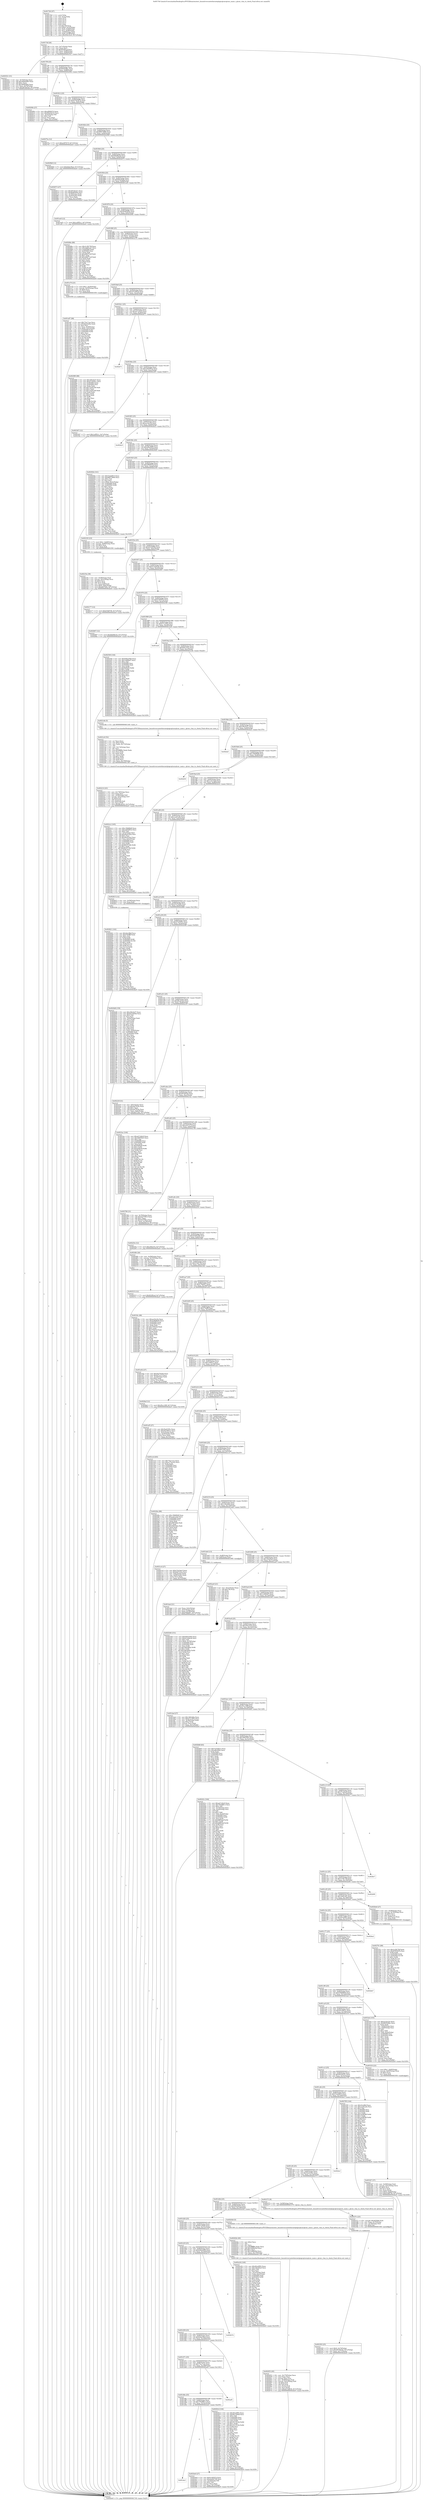 digraph "0x4017b0" {
  label = "0x4017b0 (/mnt/c/Users/mathe/Desktop/tcc/POCII/binaries/extr_linuxdriversnetethernetqlogicqlcnicqlcnic_main.c_qlcnic_vlan_tx_check_Final-ollvm.out::main(0))"
  labelloc = "t"
  node[shape=record]

  Entry [label="",width=0.3,height=0.3,shape=circle,fillcolor=black,style=filled]
  "0x4017df" [label="{
     0x4017df [26]\l
     | [instrs]\l
     &nbsp;&nbsp;0x4017df \<+3\>: mov -0x7c(%rbp),%eax\l
     &nbsp;&nbsp;0x4017e2 \<+2\>: mov %eax,%ecx\l
     &nbsp;&nbsp;0x4017e4 \<+6\>: sub $0x822f0caf,%ecx\l
     &nbsp;&nbsp;0x4017ea \<+3\>: mov %eax,-0x80(%rbp)\l
     &nbsp;&nbsp;0x4017ed \<+6\>: mov %ecx,-0x84(%rbp)\l
     &nbsp;&nbsp;0x4017f3 \<+6\>: je 0000000000402521 \<main+0xd71\>\l
  }"]
  "0x402521" [label="{
     0x402521 [31]\l
     | [instrs]\l
     &nbsp;&nbsp;0x402521 \<+3\>: mov -0x74(%rbp),%eax\l
     &nbsp;&nbsp;0x402524 \<+5\>: add $0x560bbdb0,%eax\l
     &nbsp;&nbsp;0x402529 \<+3\>: add $0x1,%eax\l
     &nbsp;&nbsp;0x40252c \<+5\>: sub $0x560bbdb0,%eax\l
     &nbsp;&nbsp;0x402531 \<+3\>: mov %eax,-0x74(%rbp)\l
     &nbsp;&nbsp;0x402534 \<+7\>: movl $0xd97b65a6,-0x7c(%rbp)\l
     &nbsp;&nbsp;0x40253b \<+5\>: jmp 0000000000402be9 \<main+0x1439\>\l
  }"]
  "0x4017f9" [label="{
     0x4017f9 [25]\l
     | [instrs]\l
     &nbsp;&nbsp;0x4017f9 \<+5\>: jmp 00000000004017fe \<main+0x4e\>\l
     &nbsp;&nbsp;0x4017fe \<+3\>: mov -0x80(%rbp),%eax\l
     &nbsp;&nbsp;0x401801 \<+5\>: sub $0x845028bc,%eax\l
     &nbsp;&nbsp;0x401806 \<+6\>: mov %eax,-0x88(%rbp)\l
     &nbsp;&nbsp;0x40180c \<+6\>: je 000000000040200b \<main+0x85b\>\l
  }"]
  Exit [label="",width=0.3,height=0.3,shape=circle,fillcolor=black,style=filled,peripheries=2]
  "0x40200b" [label="{
     0x40200b [27]\l
     | [instrs]\l
     &nbsp;&nbsp;0x40200b \<+5\>: mov $0xaf900070,%eax\l
     &nbsp;&nbsp;0x402010 \<+5\>: mov $0x60b5b610,%ecx\l
     &nbsp;&nbsp;0x402015 \<+3\>: mov -0x2e(%rbp),%dl\l
     &nbsp;&nbsp;0x402018 \<+3\>: test $0x1,%dl\l
     &nbsp;&nbsp;0x40201b \<+3\>: cmovne %ecx,%eax\l
     &nbsp;&nbsp;0x40201e \<+3\>: mov %eax,-0x7c(%rbp)\l
     &nbsp;&nbsp;0x402021 \<+5\>: jmp 0000000000402be9 \<main+0x1439\>\l
  }"]
  "0x401812" [label="{
     0x401812 [25]\l
     | [instrs]\l
     &nbsp;&nbsp;0x401812 \<+5\>: jmp 0000000000401817 \<main+0x67\>\l
     &nbsp;&nbsp;0x401817 \<+3\>: mov -0x80(%rbp),%eax\l
     &nbsp;&nbsp;0x40181a \<+5\>: sub $0x8785587b,%eax\l
     &nbsp;&nbsp;0x40181f \<+6\>: mov %eax,-0x8c(%rbp)\l
     &nbsp;&nbsp;0x401825 \<+6\>: je 000000000040275a \<main+0xfaa\>\l
  }"]
  "0x402821" [label="{
     0x402821 [142]\l
     | [instrs]\l
     &nbsp;&nbsp;0x402821 \<+5\>: mov $0x42e2ffef,%ecx\l
     &nbsp;&nbsp;0x402826 \<+5\>: mov $0xf79effff,%edx\l
     &nbsp;&nbsp;0x40282b \<+3\>: mov $0x1,%sil\l
     &nbsp;&nbsp;0x40282e \<+3\>: xor %r8d,%r8d\l
     &nbsp;&nbsp;0x402831 \<+8\>: mov 0x405060,%r9d\l
     &nbsp;&nbsp;0x402839 \<+8\>: mov 0x405064,%r10d\l
     &nbsp;&nbsp;0x402841 \<+4\>: sub $0x1,%r8d\l
     &nbsp;&nbsp;0x402845 \<+3\>: mov %r9d,%r11d\l
     &nbsp;&nbsp;0x402848 \<+3\>: add %r8d,%r11d\l
     &nbsp;&nbsp;0x40284b \<+4\>: imul %r11d,%r9d\l
     &nbsp;&nbsp;0x40284f \<+4\>: and $0x1,%r9d\l
     &nbsp;&nbsp;0x402853 \<+4\>: cmp $0x0,%r9d\l
     &nbsp;&nbsp;0x402857 \<+3\>: sete %bl\l
     &nbsp;&nbsp;0x40285a \<+4\>: cmp $0xa,%r10d\l
     &nbsp;&nbsp;0x40285e \<+4\>: setl %r14b\l
     &nbsp;&nbsp;0x402862 \<+3\>: mov %bl,%r15b\l
     &nbsp;&nbsp;0x402865 \<+4\>: xor $0xff,%r15b\l
     &nbsp;&nbsp;0x402869 \<+3\>: mov %r14b,%r12b\l
     &nbsp;&nbsp;0x40286c \<+4\>: xor $0xff,%r12b\l
     &nbsp;&nbsp;0x402870 \<+4\>: xor $0x0,%sil\l
     &nbsp;&nbsp;0x402874 \<+3\>: mov %r15b,%r13b\l
     &nbsp;&nbsp;0x402877 \<+4\>: and $0x0,%r13b\l
     &nbsp;&nbsp;0x40287b \<+3\>: and %sil,%bl\l
     &nbsp;&nbsp;0x40287e \<+3\>: mov %r12b,%al\l
     &nbsp;&nbsp;0x402881 \<+2\>: and $0x0,%al\l
     &nbsp;&nbsp;0x402883 \<+3\>: and %sil,%r14b\l
     &nbsp;&nbsp;0x402886 \<+3\>: or %bl,%r13b\l
     &nbsp;&nbsp;0x402889 \<+3\>: or %r14b,%al\l
     &nbsp;&nbsp;0x40288c \<+3\>: xor %al,%r13b\l
     &nbsp;&nbsp;0x40288f \<+3\>: or %r12b,%r15b\l
     &nbsp;&nbsp;0x402892 \<+4\>: xor $0xff,%r15b\l
     &nbsp;&nbsp;0x402896 \<+4\>: or $0x0,%sil\l
     &nbsp;&nbsp;0x40289a \<+3\>: and %sil,%r15b\l
     &nbsp;&nbsp;0x40289d \<+3\>: or %r15b,%r13b\l
     &nbsp;&nbsp;0x4028a0 \<+4\>: test $0x1,%r13b\l
     &nbsp;&nbsp;0x4028a4 \<+3\>: cmovne %edx,%ecx\l
     &nbsp;&nbsp;0x4028a7 \<+3\>: mov %ecx,-0x7c(%rbp)\l
     &nbsp;&nbsp;0x4028aa \<+5\>: jmp 0000000000402be9 \<main+0x1439\>\l
  }"]
  "0x40275a" [label="{
     0x40275a [12]\l
     | [instrs]\l
     &nbsp;&nbsp;0x40275a \<+7\>: movl $0xe287f17f,-0x7c(%rbp)\l
     &nbsp;&nbsp;0x402761 \<+5\>: jmp 0000000000402be9 \<main+0x1439\>\l
  }"]
  "0x40182b" [label="{
     0x40182b [25]\l
     | [instrs]\l
     &nbsp;&nbsp;0x40182b \<+5\>: jmp 0000000000401830 \<main+0x80\>\l
     &nbsp;&nbsp;0x401830 \<+3\>: mov -0x80(%rbp),%eax\l
     &nbsp;&nbsp;0x401833 \<+5\>: sub $0x88973690,%eax\l
     &nbsp;&nbsp;0x401838 \<+6\>: mov %eax,-0x90(%rbp)\l
     &nbsp;&nbsp;0x40183e \<+6\>: je 00000000004029b8 \<main+0x1208\>\l
  }"]
  "0x402701" [label="{
     0x402701 [89]\l
     | [instrs]\l
     &nbsp;&nbsp;0x402701 \<+5\>: mov $0x3c38176f,%edx\l
     &nbsp;&nbsp;0x402706 \<+5\>: mov $0x8785587b,%esi\l
     &nbsp;&nbsp;0x40270b \<+3\>: xor %r8d,%r8d\l
     &nbsp;&nbsp;0x40270e \<+8\>: mov 0x405060,%r9d\l
     &nbsp;&nbsp;0x402716 \<+8\>: mov 0x405064,%r10d\l
     &nbsp;&nbsp;0x40271e \<+4\>: sub $0x1,%r8d\l
     &nbsp;&nbsp;0x402722 \<+3\>: mov %r9d,%r11d\l
     &nbsp;&nbsp;0x402725 \<+3\>: add %r8d,%r11d\l
     &nbsp;&nbsp;0x402728 \<+4\>: imul %r11d,%r9d\l
     &nbsp;&nbsp;0x40272c \<+4\>: and $0x1,%r9d\l
     &nbsp;&nbsp;0x402730 \<+4\>: cmp $0x0,%r9d\l
     &nbsp;&nbsp;0x402734 \<+3\>: sete %bl\l
     &nbsp;&nbsp;0x402737 \<+4\>: cmp $0xa,%r10d\l
     &nbsp;&nbsp;0x40273b \<+4\>: setl %r14b\l
     &nbsp;&nbsp;0x40273f \<+3\>: mov %bl,%r15b\l
     &nbsp;&nbsp;0x402742 \<+3\>: and %r14b,%r15b\l
     &nbsp;&nbsp;0x402745 \<+3\>: xor %r14b,%bl\l
     &nbsp;&nbsp;0x402748 \<+3\>: or %bl,%r15b\l
     &nbsp;&nbsp;0x40274b \<+4\>: test $0x1,%r15b\l
     &nbsp;&nbsp;0x40274f \<+3\>: cmovne %esi,%edx\l
     &nbsp;&nbsp;0x402752 \<+3\>: mov %edx,-0x7c(%rbp)\l
     &nbsp;&nbsp;0x402755 \<+5\>: jmp 0000000000402be9 \<main+0x1439\>\l
  }"]
  "0x4029b8" [label="{
     0x4029b8 [12]\l
     | [instrs]\l
     &nbsp;&nbsp;0x4029b8 \<+7\>: movl $0x6dde39ad,-0x7c(%rbp)\l
     &nbsp;&nbsp;0x4029bf \<+5\>: jmp 0000000000402be9 \<main+0x1439\>\l
  }"]
  "0x401844" [label="{
     0x401844 [25]\l
     | [instrs]\l
     &nbsp;&nbsp;0x401844 \<+5\>: jmp 0000000000401849 \<main+0x99\>\l
     &nbsp;&nbsp;0x401849 \<+3\>: mov -0x80(%rbp),%eax\l
     &nbsp;&nbsp;0x40184c \<+5\>: sub $0x8db9823d,%eax\l
     &nbsp;&nbsp;0x401851 \<+6\>: mov %eax,-0x94(%rbp)\l
     &nbsp;&nbsp;0x401857 \<+6\>: je 0000000000402673 \<main+0xec3\>\l
  }"]
  "0x402515" [label="{
     0x402515 [12]\l
     | [instrs]\l
     &nbsp;&nbsp;0x402515 \<+7\>: movl $0x822f0caf,-0x7c(%rbp)\l
     &nbsp;&nbsp;0x40251c \<+5\>: jmp 0000000000402be9 \<main+0x1439\>\l
  }"]
  "0x402673" [label="{
     0x402673 [27]\l
     | [instrs]\l
     &nbsp;&nbsp;0x402673 \<+5\>: mov $0x4933b321,%eax\l
     &nbsp;&nbsp;0x402678 \<+5\>: mov $0x9b48569e,%ecx\l
     &nbsp;&nbsp;0x40267d \<+3\>: mov -0x78(%rbp),%edx\l
     &nbsp;&nbsp;0x402680 \<+3\>: cmp -0x50(%rbp),%edx\l
     &nbsp;&nbsp;0x402683 \<+3\>: cmovl %ecx,%eax\l
     &nbsp;&nbsp;0x402686 \<+3\>: mov %eax,-0x7c(%rbp)\l
     &nbsp;&nbsp;0x402689 \<+5\>: jmp 0000000000402be9 \<main+0x1439\>\l
  }"]
  "0x40185d" [label="{
     0x40185d [25]\l
     | [instrs]\l
     &nbsp;&nbsp;0x40185d \<+5\>: jmp 0000000000401862 \<main+0xb2\>\l
     &nbsp;&nbsp;0x401862 \<+3\>: mov -0x80(%rbp),%eax\l
     &nbsp;&nbsp;0x401865 \<+5\>: sub $0x8ebe0e8a,%eax\l
     &nbsp;&nbsp;0x40186a \<+6\>: mov %eax,-0x98(%rbp)\l
     &nbsp;&nbsp;0x401870 \<+6\>: je 0000000000401ee9 \<main+0x739\>\l
  }"]
  "0x401da3" [label="{
     0x401da3\l
  }", style=dashed]
  "0x401ee9" [label="{
     0x401ee9 [12]\l
     | [instrs]\l
     &nbsp;&nbsp;0x401ee9 \<+7\>: movl $0x1a995c1,-0x7c(%rbp)\l
     &nbsp;&nbsp;0x401ef0 \<+5\>: jmp 0000000000402be9 \<main+0x1439\>\l
  }"]
  "0x401876" [label="{
     0x401876 [25]\l
     | [instrs]\l
     &nbsp;&nbsp;0x401876 \<+5\>: jmp 000000000040187b \<main+0xcb\>\l
     &nbsp;&nbsp;0x40187b \<+3\>: mov -0x80(%rbp),%eax\l
     &nbsp;&nbsp;0x40187e \<+5\>: sub $0x9b48569e,%eax\l
     &nbsp;&nbsp;0x401883 \<+6\>: mov %eax,-0x9c(%rbp)\l
     &nbsp;&nbsp;0x401889 \<+6\>: je 000000000040268e \<main+0xede\>\l
  }"]
  "0x4024e0" [label="{
     0x4024e0 [27]\l
     | [instrs]\l
     &nbsp;&nbsp;0x4024e0 \<+5\>: mov $0xb1495f7d,%eax\l
     &nbsp;&nbsp;0x4024e5 \<+5\>: mov $0xeb284708,%ecx\l
     &nbsp;&nbsp;0x4024ea \<+3\>: mov -0x2d(%rbp),%dl\l
     &nbsp;&nbsp;0x4024ed \<+3\>: test $0x1,%dl\l
     &nbsp;&nbsp;0x4024f0 \<+3\>: cmovne %ecx,%eax\l
     &nbsp;&nbsp;0x4024f3 \<+3\>: mov %eax,-0x7c(%rbp)\l
     &nbsp;&nbsp;0x4024f6 \<+5\>: jmp 0000000000402be9 \<main+0x1439\>\l
  }"]
  "0x40268e" [label="{
     0x40268e [88]\l
     | [instrs]\l
     &nbsp;&nbsp;0x40268e \<+5\>: mov $0x3c38176f,%eax\l
     &nbsp;&nbsp;0x402693 \<+5\>: mov $0x3ddf1ad1,%ecx\l
     &nbsp;&nbsp;0x402698 \<+7\>: mov 0x405060,%edx\l
     &nbsp;&nbsp;0x40269f \<+7\>: mov 0x405064,%esi\l
     &nbsp;&nbsp;0x4026a6 \<+2\>: mov %edx,%edi\l
     &nbsp;&nbsp;0x4026a8 \<+6\>: sub $0xa06d71a9,%edi\l
     &nbsp;&nbsp;0x4026ae \<+3\>: sub $0x1,%edi\l
     &nbsp;&nbsp;0x4026b1 \<+6\>: add $0xa06d71a9,%edi\l
     &nbsp;&nbsp;0x4026b7 \<+3\>: imul %edi,%edx\l
     &nbsp;&nbsp;0x4026ba \<+3\>: and $0x1,%edx\l
     &nbsp;&nbsp;0x4026bd \<+3\>: cmp $0x0,%edx\l
     &nbsp;&nbsp;0x4026c0 \<+4\>: sete %r8b\l
     &nbsp;&nbsp;0x4026c4 \<+3\>: cmp $0xa,%esi\l
     &nbsp;&nbsp;0x4026c7 \<+4\>: setl %r9b\l
     &nbsp;&nbsp;0x4026cb \<+3\>: mov %r8b,%r10b\l
     &nbsp;&nbsp;0x4026ce \<+3\>: and %r9b,%r10b\l
     &nbsp;&nbsp;0x4026d1 \<+3\>: xor %r9b,%r8b\l
     &nbsp;&nbsp;0x4026d4 \<+3\>: or %r8b,%r10b\l
     &nbsp;&nbsp;0x4026d7 \<+4\>: test $0x1,%r10b\l
     &nbsp;&nbsp;0x4026db \<+3\>: cmovne %ecx,%eax\l
     &nbsp;&nbsp;0x4026de \<+3\>: mov %eax,-0x7c(%rbp)\l
     &nbsp;&nbsp;0x4026e1 \<+5\>: jmp 0000000000402be9 \<main+0x1439\>\l
  }"]
  "0x40188f" [label="{
     0x40188f [25]\l
     | [instrs]\l
     &nbsp;&nbsp;0x40188f \<+5\>: jmp 0000000000401894 \<main+0xe4\>\l
     &nbsp;&nbsp;0x401894 \<+3\>: mov -0x80(%rbp),%eax\l
     &nbsp;&nbsp;0x401897 \<+5\>: sub $0xa17422a2,%eax\l
     &nbsp;&nbsp;0x40189c \<+6\>: mov %eax,-0xa0(%rbp)\l
     &nbsp;&nbsp;0x4018a2 \<+6\>: je 0000000000401e70 \<main+0x6c0\>\l
  }"]
  "0x401d8a" [label="{
     0x401d8a [25]\l
     | [instrs]\l
     &nbsp;&nbsp;0x401d8a \<+5\>: jmp 0000000000401d8f \<main+0x5df\>\l
     &nbsp;&nbsp;0x401d8f \<+3\>: mov -0x80(%rbp),%eax\l
     &nbsp;&nbsp;0x401d92 \<+5\>: sub $0x795d8813,%eax\l
     &nbsp;&nbsp;0x401d97 \<+6\>: mov %eax,-0x16c(%rbp)\l
     &nbsp;&nbsp;0x401d9d \<+6\>: je 00000000004024e0 \<main+0xd30\>\l
  }"]
  "0x401e70" [label="{
     0x401e70 [23]\l
     | [instrs]\l
     &nbsp;&nbsp;0x401e70 \<+7\>: movl $0x1,-0x50(%rbp)\l
     &nbsp;&nbsp;0x401e77 \<+4\>: movslq -0x50(%rbp),%rax\l
     &nbsp;&nbsp;0x401e7b \<+4\>: shl $0x4,%rax\l
     &nbsp;&nbsp;0x401e7f \<+3\>: mov %rax,%rdi\l
     &nbsp;&nbsp;0x401e82 \<+5\>: call 0000000000401050 \<malloc@plt\>\l
     | [calls]\l
     &nbsp;&nbsp;0x401050 \{1\} (unknown)\l
  }"]
  "0x4018a8" [label="{
     0x4018a8 [25]\l
     | [instrs]\l
     &nbsp;&nbsp;0x4018a8 \<+5\>: jmp 00000000004018ad \<main+0xfd\>\l
     &nbsp;&nbsp;0x4018ad \<+3\>: mov -0x80(%rbp),%eax\l
     &nbsp;&nbsp;0x4018b0 \<+5\>: sub $0xa472d634,%eax\l
     &nbsp;&nbsp;0x4018b5 \<+6\>: mov %eax,-0xa4(%rbp)\l
     &nbsp;&nbsp;0x4018bb \<+6\>: je 0000000000402080 \<main+0x8d0\>\l
  }"]
  "0x402af5" [label="{
     0x402af5\l
  }", style=dashed]
  "0x402080" [label="{
     0x402080 [88]\l
     | [instrs]\l
     &nbsp;&nbsp;0x402080 \<+5\>: mov $0xc06c0a57,%eax\l
     &nbsp;&nbsp;0x402085 \<+5\>: mov $0xd7c83651,%ecx\l
     &nbsp;&nbsp;0x40208a \<+7\>: mov 0x405060,%edx\l
     &nbsp;&nbsp;0x402091 \<+7\>: mov 0x405064,%esi\l
     &nbsp;&nbsp;0x402098 \<+2\>: mov %edx,%edi\l
     &nbsp;&nbsp;0x40209a \<+6\>: add $0x12e9e328,%edi\l
     &nbsp;&nbsp;0x4020a0 \<+3\>: sub $0x1,%edi\l
     &nbsp;&nbsp;0x4020a3 \<+6\>: sub $0x12e9e328,%edi\l
     &nbsp;&nbsp;0x4020a9 \<+3\>: imul %edi,%edx\l
     &nbsp;&nbsp;0x4020ac \<+3\>: and $0x1,%edx\l
     &nbsp;&nbsp;0x4020af \<+3\>: cmp $0x0,%edx\l
     &nbsp;&nbsp;0x4020b2 \<+4\>: sete %r8b\l
     &nbsp;&nbsp;0x4020b6 \<+3\>: cmp $0xa,%esi\l
     &nbsp;&nbsp;0x4020b9 \<+4\>: setl %r9b\l
     &nbsp;&nbsp;0x4020bd \<+3\>: mov %r8b,%r10b\l
     &nbsp;&nbsp;0x4020c0 \<+3\>: and %r9b,%r10b\l
     &nbsp;&nbsp;0x4020c3 \<+3\>: xor %r9b,%r8b\l
     &nbsp;&nbsp;0x4020c6 \<+3\>: or %r8b,%r10b\l
     &nbsp;&nbsp;0x4020c9 \<+4\>: test $0x1,%r10b\l
     &nbsp;&nbsp;0x4020cd \<+3\>: cmovne %ecx,%eax\l
     &nbsp;&nbsp;0x4020d0 \<+3\>: mov %eax,-0x7c(%rbp)\l
     &nbsp;&nbsp;0x4020d3 \<+5\>: jmp 0000000000402be9 \<main+0x1439\>\l
  }"]
  "0x4018c1" [label="{
     0x4018c1 [25]\l
     | [instrs]\l
     &nbsp;&nbsp;0x4018c1 \<+5\>: jmp 00000000004018c6 \<main+0x116\>\l
     &nbsp;&nbsp;0x4018c6 \<+3\>: mov -0x80(%rbp),%eax\l
     &nbsp;&nbsp;0x4018c9 \<+5\>: sub $0xab7c0dc9,%eax\l
     &nbsp;&nbsp;0x4018ce \<+6\>: mov %eax,-0xa8(%rbp)\l
     &nbsp;&nbsp;0x4018d4 \<+6\>: je 0000000000402b71 \<main+0x13c1\>\l
  }"]
  "0x401d71" [label="{
     0x401d71 [25]\l
     | [instrs]\l
     &nbsp;&nbsp;0x401d71 \<+5\>: jmp 0000000000401d76 \<main+0x5c6\>\l
     &nbsp;&nbsp;0x401d76 \<+3\>: mov -0x80(%rbp),%eax\l
     &nbsp;&nbsp;0x401d79 \<+5\>: sub $0x75ec7caa,%eax\l
     &nbsp;&nbsp;0x401d7e \<+6\>: mov %eax,-0x168(%rbp)\l
     &nbsp;&nbsp;0x401d84 \<+6\>: je 0000000000402af5 \<main+0x1345\>\l
  }"]
  "0x402b71" [label="{
     0x402b71\l
  }", style=dashed]
  "0x4018da" [label="{
     0x4018da [25]\l
     | [instrs]\l
     &nbsp;&nbsp;0x4018da \<+5\>: jmp 00000000004018df \<main+0x12f\>\l
     &nbsp;&nbsp;0x4018df \<+3\>: mov -0x80(%rbp),%eax\l
     &nbsp;&nbsp;0x4018e2 \<+5\>: sub $0xad45081b,%eax\l
     &nbsp;&nbsp;0x4018e7 \<+6\>: mov %eax,-0xac(%rbp)\l
     &nbsp;&nbsp;0x4018ed \<+6\>: je 0000000000402367 \<main+0xbb7\>\l
  }"]
  "0x4029c4" [label="{
     0x4029c4 [144]\l
     | [instrs]\l
     &nbsp;&nbsp;0x4029c4 \<+5\>: mov $0x40ce0f92,%eax\l
     &nbsp;&nbsp;0x4029c9 \<+5\>: mov $0x6b120fa8,%ecx\l
     &nbsp;&nbsp;0x4029ce \<+2\>: mov $0x1,%dl\l
     &nbsp;&nbsp;0x4029d0 \<+7\>: mov 0x405060,%esi\l
     &nbsp;&nbsp;0x4029d7 \<+7\>: mov 0x405064,%edi\l
     &nbsp;&nbsp;0x4029de \<+3\>: mov %esi,%r8d\l
     &nbsp;&nbsp;0x4029e1 \<+7\>: sub $0x1011912b,%r8d\l
     &nbsp;&nbsp;0x4029e8 \<+4\>: sub $0x1,%r8d\l
     &nbsp;&nbsp;0x4029ec \<+7\>: add $0x1011912b,%r8d\l
     &nbsp;&nbsp;0x4029f3 \<+4\>: imul %r8d,%esi\l
     &nbsp;&nbsp;0x4029f7 \<+3\>: and $0x1,%esi\l
     &nbsp;&nbsp;0x4029fa \<+3\>: cmp $0x0,%esi\l
     &nbsp;&nbsp;0x4029fd \<+4\>: sete %r9b\l
     &nbsp;&nbsp;0x402a01 \<+3\>: cmp $0xa,%edi\l
     &nbsp;&nbsp;0x402a04 \<+4\>: setl %r10b\l
     &nbsp;&nbsp;0x402a08 \<+3\>: mov %r9b,%r11b\l
     &nbsp;&nbsp;0x402a0b \<+4\>: xor $0xff,%r11b\l
     &nbsp;&nbsp;0x402a0f \<+3\>: mov %r10b,%bl\l
     &nbsp;&nbsp;0x402a12 \<+3\>: xor $0xff,%bl\l
     &nbsp;&nbsp;0x402a15 \<+3\>: xor $0x1,%dl\l
     &nbsp;&nbsp;0x402a18 \<+3\>: mov %r11b,%r14b\l
     &nbsp;&nbsp;0x402a1b \<+4\>: and $0xff,%r14b\l
     &nbsp;&nbsp;0x402a1f \<+3\>: and %dl,%r9b\l
     &nbsp;&nbsp;0x402a22 \<+3\>: mov %bl,%r15b\l
     &nbsp;&nbsp;0x402a25 \<+4\>: and $0xff,%r15b\l
     &nbsp;&nbsp;0x402a29 \<+3\>: and %dl,%r10b\l
     &nbsp;&nbsp;0x402a2c \<+3\>: or %r9b,%r14b\l
     &nbsp;&nbsp;0x402a2f \<+3\>: or %r10b,%r15b\l
     &nbsp;&nbsp;0x402a32 \<+3\>: xor %r15b,%r14b\l
     &nbsp;&nbsp;0x402a35 \<+3\>: or %bl,%r11b\l
     &nbsp;&nbsp;0x402a38 \<+4\>: xor $0xff,%r11b\l
     &nbsp;&nbsp;0x402a3c \<+3\>: or $0x1,%dl\l
     &nbsp;&nbsp;0x402a3f \<+3\>: and %dl,%r11b\l
     &nbsp;&nbsp;0x402a42 \<+3\>: or %r11b,%r14b\l
     &nbsp;&nbsp;0x402a45 \<+4\>: test $0x1,%r14b\l
     &nbsp;&nbsp;0x402a49 \<+3\>: cmovne %ecx,%eax\l
     &nbsp;&nbsp;0x402a4c \<+3\>: mov %eax,-0x7c(%rbp)\l
     &nbsp;&nbsp;0x402a4f \<+5\>: jmp 0000000000402be9 \<main+0x1439\>\l
  }"]
  "0x402367" [label="{
     0x402367 [12]\l
     | [instrs]\l
     &nbsp;&nbsp;0x402367 \<+7\>: movl $0x1a995c1,-0x7c(%rbp)\l
     &nbsp;&nbsp;0x40236e \<+5\>: jmp 0000000000402be9 \<main+0x1439\>\l
  }"]
  "0x4018f3" [label="{
     0x4018f3 [25]\l
     | [instrs]\l
     &nbsp;&nbsp;0x4018f3 \<+5\>: jmp 00000000004018f8 \<main+0x148\>\l
     &nbsp;&nbsp;0x4018f8 \<+3\>: mov -0x80(%rbp),%eax\l
     &nbsp;&nbsp;0x4018fb \<+5\>: sub $0xae32e1fe,%eax\l
     &nbsp;&nbsp;0x401900 \<+6\>: mov %eax,-0xb0(%rbp)\l
     &nbsp;&nbsp;0x401906 \<+6\>: je 0000000000402b23 \<main+0x1373\>\l
  }"]
  "0x401d58" [label="{
     0x401d58 [25]\l
     | [instrs]\l
     &nbsp;&nbsp;0x401d58 \<+5\>: jmp 0000000000401d5d \<main+0x5ad\>\l
     &nbsp;&nbsp;0x401d5d \<+3\>: mov -0x80(%rbp),%eax\l
     &nbsp;&nbsp;0x401d60 \<+5\>: sub $0x6dde39ad,%eax\l
     &nbsp;&nbsp;0x401d65 \<+6\>: mov %eax,-0x164(%rbp)\l
     &nbsp;&nbsp;0x401d6b \<+6\>: je 00000000004029c4 \<main+0x1214\>\l
  }"]
  "0x402b23" [label="{
     0x402b23\l
  }", style=dashed]
  "0x40190c" [label="{
     0x40190c [25]\l
     | [instrs]\l
     &nbsp;&nbsp;0x40190c \<+5\>: jmp 0000000000401911 \<main+0x161\>\l
     &nbsp;&nbsp;0x401911 \<+3\>: mov -0x80(%rbp),%eax\l
     &nbsp;&nbsp;0x401914 \<+5\>: sub $0xaf6e4965,%eax\l
     &nbsp;&nbsp;0x401919 \<+6\>: mov %eax,-0xb4(%rbp)\l
     &nbsp;&nbsp;0x40191f \<+6\>: je 000000000040292b \<main+0x117b\>\l
  }"]
  "0x402b7d" [label="{
     0x402b7d\l
  }", style=dashed]
  "0x40292b" [label="{
     0x40292b [141]\l
     | [instrs]\l
     &nbsp;&nbsp;0x40292b \<+5\>: mov $0x53e4d815,%eax\l
     &nbsp;&nbsp;0x402930 \<+5\>: mov $0x88973690,%ecx\l
     &nbsp;&nbsp;0x402935 \<+2\>: mov $0x1,%dl\l
     &nbsp;&nbsp;0x402937 \<+2\>: xor %esi,%esi\l
     &nbsp;&nbsp;0x402939 \<+7\>: movl $0x0,-0x3c(%rbp)\l
     &nbsp;&nbsp;0x402940 \<+7\>: mov 0x405060,%edi\l
     &nbsp;&nbsp;0x402947 \<+8\>: mov 0x405064,%r8d\l
     &nbsp;&nbsp;0x40294f \<+3\>: sub $0x1,%esi\l
     &nbsp;&nbsp;0x402952 \<+3\>: mov %edi,%r9d\l
     &nbsp;&nbsp;0x402955 \<+3\>: add %esi,%r9d\l
     &nbsp;&nbsp;0x402958 \<+4\>: imul %r9d,%edi\l
     &nbsp;&nbsp;0x40295c \<+3\>: and $0x1,%edi\l
     &nbsp;&nbsp;0x40295f \<+3\>: cmp $0x0,%edi\l
     &nbsp;&nbsp;0x402962 \<+4\>: sete %r10b\l
     &nbsp;&nbsp;0x402966 \<+4\>: cmp $0xa,%r8d\l
     &nbsp;&nbsp;0x40296a \<+4\>: setl %r11b\l
     &nbsp;&nbsp;0x40296e \<+3\>: mov %r10b,%bl\l
     &nbsp;&nbsp;0x402971 \<+3\>: xor $0xff,%bl\l
     &nbsp;&nbsp;0x402974 \<+3\>: mov %r11b,%r14b\l
     &nbsp;&nbsp;0x402977 \<+4\>: xor $0xff,%r14b\l
     &nbsp;&nbsp;0x40297b \<+3\>: xor $0x0,%dl\l
     &nbsp;&nbsp;0x40297e \<+3\>: mov %bl,%r15b\l
     &nbsp;&nbsp;0x402981 \<+4\>: and $0x0,%r15b\l
     &nbsp;&nbsp;0x402985 \<+3\>: and %dl,%r10b\l
     &nbsp;&nbsp;0x402988 \<+3\>: mov %r14b,%r12b\l
     &nbsp;&nbsp;0x40298b \<+4\>: and $0x0,%r12b\l
     &nbsp;&nbsp;0x40298f \<+3\>: and %dl,%r11b\l
     &nbsp;&nbsp;0x402992 \<+3\>: or %r10b,%r15b\l
     &nbsp;&nbsp;0x402995 \<+3\>: or %r11b,%r12b\l
     &nbsp;&nbsp;0x402998 \<+3\>: xor %r12b,%r15b\l
     &nbsp;&nbsp;0x40299b \<+3\>: or %r14b,%bl\l
     &nbsp;&nbsp;0x40299e \<+3\>: xor $0xff,%bl\l
     &nbsp;&nbsp;0x4029a1 \<+3\>: or $0x0,%dl\l
     &nbsp;&nbsp;0x4029a4 \<+2\>: and %dl,%bl\l
     &nbsp;&nbsp;0x4029a6 \<+3\>: or %bl,%r15b\l
     &nbsp;&nbsp;0x4029a9 \<+4\>: test $0x1,%r15b\l
     &nbsp;&nbsp;0x4029ad \<+3\>: cmovne %ecx,%eax\l
     &nbsp;&nbsp;0x4029b0 \<+3\>: mov %eax,-0x7c(%rbp)\l
     &nbsp;&nbsp;0x4029b3 \<+5\>: jmp 0000000000402be9 \<main+0x1439\>\l
  }"]
  "0x401925" [label="{
     0x401925 [25]\l
     | [instrs]\l
     &nbsp;&nbsp;0x401925 \<+5\>: jmp 000000000040192a \<main+0x17a\>\l
     &nbsp;&nbsp;0x40192a \<+3\>: mov -0x80(%rbp),%eax\l
     &nbsp;&nbsp;0x40192d \<+5\>: sub $0xaf900070,%eax\l
     &nbsp;&nbsp;0x401932 \<+6\>: mov %eax,-0xb8(%rbp)\l
     &nbsp;&nbsp;0x401938 \<+6\>: je 0000000000402183 \<main+0x9d3\>\l
  }"]
  "0x401d3f" [label="{
     0x401d3f [25]\l
     | [instrs]\l
     &nbsp;&nbsp;0x401d3f \<+5\>: jmp 0000000000401d44 \<main+0x594\>\l
     &nbsp;&nbsp;0x401d44 \<+3\>: mov -0x80(%rbp),%eax\l
     &nbsp;&nbsp;0x401d47 \<+5\>: sub $0x6d62e000,%eax\l
     &nbsp;&nbsp;0x401d4c \<+6\>: mov %eax,-0x160(%rbp)\l
     &nbsp;&nbsp;0x401d52 \<+6\>: je 0000000000402b7d \<main+0x13cd\>\l
  }"]
  "0x402183" [label="{
     0x402183 [23]\l
     | [instrs]\l
     &nbsp;&nbsp;0x402183 \<+7\>: movl $0x1,-0x68(%rbp)\l
     &nbsp;&nbsp;0x40218a \<+4\>: movslq -0x68(%rbp),%rax\l
     &nbsp;&nbsp;0x40218e \<+4\>: shl $0x2,%rax\l
     &nbsp;&nbsp;0x402192 \<+3\>: mov %rax,%rdi\l
     &nbsp;&nbsp;0x402195 \<+5\>: call 0000000000401050 \<malloc@plt\>\l
     | [calls]\l
     &nbsp;&nbsp;0x401050 \{1\} (unknown)\l
  }"]
  "0x40193e" [label="{
     0x40193e [25]\l
     | [instrs]\l
     &nbsp;&nbsp;0x40193e \<+5\>: jmp 0000000000401943 \<main+0x193\>\l
     &nbsp;&nbsp;0x401943 \<+3\>: mov -0x80(%rbp),%eax\l
     &nbsp;&nbsp;0x401946 \<+5\>: sub $0xb033656d,%eax\l
     &nbsp;&nbsp;0x40194b \<+6\>: mov %eax,-0xbc(%rbp)\l
     &nbsp;&nbsp;0x401951 \<+6\>: je 0000000000402177 \<main+0x9c7\>\l
  }"]
  "0x402a54" [label="{
     0x402a54 [140]\l
     | [instrs]\l
     &nbsp;&nbsp;0x402a54 \<+5\>: mov $0x40ce0f92,%eax\l
     &nbsp;&nbsp;0x402a59 \<+5\>: mov $0x16b2f4a4,%ecx\l
     &nbsp;&nbsp;0x402a5e \<+2\>: mov $0x1,%dl\l
     &nbsp;&nbsp;0x402a60 \<+2\>: xor %esi,%esi\l
     &nbsp;&nbsp;0x402a62 \<+3\>: mov -0x3c(%rbp),%edi\l
     &nbsp;&nbsp;0x402a65 \<+3\>: mov %edi,-0x2c(%rbp)\l
     &nbsp;&nbsp;0x402a68 \<+7\>: mov 0x405060,%edi\l
     &nbsp;&nbsp;0x402a6f \<+8\>: mov 0x405064,%r8d\l
     &nbsp;&nbsp;0x402a77 \<+3\>: sub $0x1,%esi\l
     &nbsp;&nbsp;0x402a7a \<+3\>: mov %edi,%r9d\l
     &nbsp;&nbsp;0x402a7d \<+3\>: add %esi,%r9d\l
     &nbsp;&nbsp;0x402a80 \<+4\>: imul %r9d,%edi\l
     &nbsp;&nbsp;0x402a84 \<+3\>: and $0x1,%edi\l
     &nbsp;&nbsp;0x402a87 \<+3\>: cmp $0x0,%edi\l
     &nbsp;&nbsp;0x402a8a \<+4\>: sete %r10b\l
     &nbsp;&nbsp;0x402a8e \<+4\>: cmp $0xa,%r8d\l
     &nbsp;&nbsp;0x402a92 \<+4\>: setl %r11b\l
     &nbsp;&nbsp;0x402a96 \<+3\>: mov %r10b,%bl\l
     &nbsp;&nbsp;0x402a99 \<+3\>: xor $0xff,%bl\l
     &nbsp;&nbsp;0x402a9c \<+3\>: mov %r11b,%r14b\l
     &nbsp;&nbsp;0x402a9f \<+4\>: xor $0xff,%r14b\l
     &nbsp;&nbsp;0x402aa3 \<+3\>: xor $0x1,%dl\l
     &nbsp;&nbsp;0x402aa6 \<+3\>: mov %bl,%r15b\l
     &nbsp;&nbsp;0x402aa9 \<+4\>: and $0xff,%r15b\l
     &nbsp;&nbsp;0x402aad \<+3\>: and %dl,%r10b\l
     &nbsp;&nbsp;0x402ab0 \<+3\>: mov %r14b,%r12b\l
     &nbsp;&nbsp;0x402ab3 \<+4\>: and $0xff,%r12b\l
     &nbsp;&nbsp;0x402ab7 \<+3\>: and %dl,%r11b\l
     &nbsp;&nbsp;0x402aba \<+3\>: or %r10b,%r15b\l
     &nbsp;&nbsp;0x402abd \<+3\>: or %r11b,%r12b\l
     &nbsp;&nbsp;0x402ac0 \<+3\>: xor %r12b,%r15b\l
     &nbsp;&nbsp;0x402ac3 \<+3\>: or %r14b,%bl\l
     &nbsp;&nbsp;0x402ac6 \<+3\>: xor $0xff,%bl\l
     &nbsp;&nbsp;0x402ac9 \<+3\>: or $0x1,%dl\l
     &nbsp;&nbsp;0x402acc \<+2\>: and %dl,%bl\l
     &nbsp;&nbsp;0x402ace \<+3\>: or %bl,%r15b\l
     &nbsp;&nbsp;0x402ad1 \<+4\>: test $0x1,%r15b\l
     &nbsp;&nbsp;0x402ad5 \<+3\>: cmovne %ecx,%eax\l
     &nbsp;&nbsp;0x402ad8 \<+3\>: mov %eax,-0x7c(%rbp)\l
     &nbsp;&nbsp;0x402adb \<+5\>: jmp 0000000000402be9 \<main+0x1439\>\l
  }"]
  "0x402177" [label="{
     0x402177 [12]\l
     | [instrs]\l
     &nbsp;&nbsp;0x402177 \<+7\>: movl $0xf19df758,-0x7c(%rbp)\l
     &nbsp;&nbsp;0x40217e \<+5\>: jmp 0000000000402be9 \<main+0x1439\>\l
  }"]
  "0x401957" [label="{
     0x401957 [25]\l
     | [instrs]\l
     &nbsp;&nbsp;0x401957 \<+5\>: jmp 000000000040195c \<main+0x1ac\>\l
     &nbsp;&nbsp;0x40195c \<+3\>: mov -0x80(%rbp),%eax\l
     &nbsp;&nbsp;0x40195f \<+5\>: sub $0xb12ebb36,%eax\l
     &nbsp;&nbsp;0x401964 \<+6\>: mov %eax,-0xc0(%rbp)\l
     &nbsp;&nbsp;0x40196a \<+6\>: je 0000000000402667 \<main+0xeb7\>\l
  }"]
  "0x402393" [label="{
     0x402393 [25]\l
     | [instrs]\l
     &nbsp;&nbsp;0x402393 \<+7\>: movl $0x0,-0x74(%rbp)\l
     &nbsp;&nbsp;0x40239a \<+7\>: movl $0xd97b65a6,-0x7c(%rbp)\l
     &nbsp;&nbsp;0x4023a1 \<+6\>: mov %eax,-0x17c(%rbp)\l
     &nbsp;&nbsp;0x4023a7 \<+5\>: jmp 0000000000402be9 \<main+0x1439\>\l
  }"]
  "0x402667" [label="{
     0x402667 [12]\l
     | [instrs]\l
     &nbsp;&nbsp;0x402667 \<+7\>: movl $0x8db9823d,-0x7c(%rbp)\l
     &nbsp;&nbsp;0x40266e \<+5\>: jmp 0000000000402be9 \<main+0x1439\>\l
  }"]
  "0x401970" [label="{
     0x401970 [25]\l
     | [instrs]\l
     &nbsp;&nbsp;0x401970 \<+5\>: jmp 0000000000401975 \<main+0x1c5\>\l
     &nbsp;&nbsp;0x401975 \<+3\>: mov -0x80(%rbp),%eax\l
     &nbsp;&nbsp;0x401978 \<+5\>: sub $0xb1495f7d,%eax\l
     &nbsp;&nbsp;0x40197d \<+6\>: mov %eax,-0xc4(%rbp)\l
     &nbsp;&nbsp;0x401983 \<+6\>: je 0000000000402540 \<main+0xd90\>\l
  }"]
  "0x40237c" [label="{
     0x40237c [23]\l
     | [instrs]\l
     &nbsp;&nbsp;0x40237c \<+10\>: movabs $0x4030b6,%rdi\l
     &nbsp;&nbsp;0x402386 \<+3\>: mov %eax,-0x70(%rbp)\l
     &nbsp;&nbsp;0x402389 \<+3\>: mov -0x70(%rbp),%esi\l
     &nbsp;&nbsp;0x40238c \<+2\>: mov $0x0,%al\l
     &nbsp;&nbsp;0x40238e \<+5\>: call 0000000000401040 \<printf@plt\>\l
     | [calls]\l
     &nbsp;&nbsp;0x401040 \{1\} (unknown)\l
  }"]
  "0x402540" [label="{
     0x402540 [144]\l
     | [instrs]\l
     &nbsp;&nbsp;0x402540 \<+5\>: mov $0x6d62e000,%eax\l
     &nbsp;&nbsp;0x402545 \<+5\>: mov $0x1e684ef7,%ecx\l
     &nbsp;&nbsp;0x40254a \<+2\>: mov $0x1,%dl\l
     &nbsp;&nbsp;0x40254c \<+7\>: mov 0x405060,%esi\l
     &nbsp;&nbsp;0x402553 \<+7\>: mov 0x405064,%edi\l
     &nbsp;&nbsp;0x40255a \<+3\>: mov %esi,%r8d\l
     &nbsp;&nbsp;0x40255d \<+7\>: sub $0x92f42f3,%r8d\l
     &nbsp;&nbsp;0x402564 \<+4\>: sub $0x1,%r8d\l
     &nbsp;&nbsp;0x402568 \<+7\>: add $0x92f42f3,%r8d\l
     &nbsp;&nbsp;0x40256f \<+4\>: imul %r8d,%esi\l
     &nbsp;&nbsp;0x402573 \<+3\>: and $0x1,%esi\l
     &nbsp;&nbsp;0x402576 \<+3\>: cmp $0x0,%esi\l
     &nbsp;&nbsp;0x402579 \<+4\>: sete %r9b\l
     &nbsp;&nbsp;0x40257d \<+3\>: cmp $0xa,%edi\l
     &nbsp;&nbsp;0x402580 \<+4\>: setl %r10b\l
     &nbsp;&nbsp;0x402584 \<+3\>: mov %r9b,%r11b\l
     &nbsp;&nbsp;0x402587 \<+4\>: xor $0xff,%r11b\l
     &nbsp;&nbsp;0x40258b \<+3\>: mov %r10b,%bl\l
     &nbsp;&nbsp;0x40258e \<+3\>: xor $0xff,%bl\l
     &nbsp;&nbsp;0x402591 \<+3\>: xor $0x0,%dl\l
     &nbsp;&nbsp;0x402594 \<+3\>: mov %r11b,%r14b\l
     &nbsp;&nbsp;0x402597 \<+4\>: and $0x0,%r14b\l
     &nbsp;&nbsp;0x40259b \<+3\>: and %dl,%r9b\l
     &nbsp;&nbsp;0x40259e \<+3\>: mov %bl,%r15b\l
     &nbsp;&nbsp;0x4025a1 \<+4\>: and $0x0,%r15b\l
     &nbsp;&nbsp;0x4025a5 \<+3\>: and %dl,%r10b\l
     &nbsp;&nbsp;0x4025a8 \<+3\>: or %r9b,%r14b\l
     &nbsp;&nbsp;0x4025ab \<+3\>: or %r10b,%r15b\l
     &nbsp;&nbsp;0x4025ae \<+3\>: xor %r15b,%r14b\l
     &nbsp;&nbsp;0x4025b1 \<+3\>: or %bl,%r11b\l
     &nbsp;&nbsp;0x4025b4 \<+4\>: xor $0xff,%r11b\l
     &nbsp;&nbsp;0x4025b8 \<+3\>: or $0x0,%dl\l
     &nbsp;&nbsp;0x4025bb \<+3\>: and %dl,%r11b\l
     &nbsp;&nbsp;0x4025be \<+3\>: or %r11b,%r14b\l
     &nbsp;&nbsp;0x4025c1 \<+4\>: test $0x1,%r14b\l
     &nbsp;&nbsp;0x4025c5 \<+3\>: cmovne %ecx,%eax\l
     &nbsp;&nbsp;0x4025c8 \<+3\>: mov %eax,-0x7c(%rbp)\l
     &nbsp;&nbsp;0x4025cb \<+5\>: jmp 0000000000402be9 \<main+0x1439\>\l
  }"]
  "0x401989" [label="{
     0x401989 [25]\l
     | [instrs]\l
     &nbsp;&nbsp;0x401989 \<+5\>: jmp 000000000040198e \<main+0x1de\>\l
     &nbsp;&nbsp;0x40198e \<+3\>: mov -0x80(%rbp),%eax\l
     &nbsp;&nbsp;0x401991 \<+5\>: sub $0xb71c2f52,%eax\l
     &nbsp;&nbsp;0x401996 \<+6\>: mov %eax,-0xc8(%rbp)\l
     &nbsp;&nbsp;0x40199c \<+6\>: je 0000000000401dc8 \<main+0x618\>\l
  }"]
  "0x402214" [label="{
     0x402214 [43]\l
     | [instrs]\l
     &nbsp;&nbsp;0x402214 \<+6\>: mov -0x178(%rbp),%ecx\l
     &nbsp;&nbsp;0x40221a \<+3\>: imul %eax,%ecx\l
     &nbsp;&nbsp;0x40221d \<+4\>: mov -0x58(%rbp),%r8\l
     &nbsp;&nbsp;0x402221 \<+4\>: movslq -0x5c(%rbp),%r9\l
     &nbsp;&nbsp;0x402225 \<+4\>: shl $0x4,%r9\l
     &nbsp;&nbsp;0x402229 \<+3\>: add %r9,%r8\l
     &nbsp;&nbsp;0x40222c \<+4\>: mov 0x8(%r8),%r8\l
     &nbsp;&nbsp;0x402230 \<+3\>: mov %ecx,(%r8)\l
     &nbsp;&nbsp;0x402233 \<+7\>: movl $0xd8cab3e3,-0x7c(%rbp)\l
     &nbsp;&nbsp;0x40223a \<+5\>: jmp 0000000000402be9 \<main+0x1439\>\l
  }"]
  "0x401dc8" [label="{
     0x401dc8\l
  }", style=dashed]
  "0x4019a2" [label="{
     0x4019a2 [25]\l
     | [instrs]\l
     &nbsp;&nbsp;0x4019a2 \<+5\>: jmp 00000000004019a7 \<main+0x1f7\>\l
     &nbsp;&nbsp;0x4019a7 \<+3\>: mov -0x80(%rbp),%eax\l
     &nbsp;&nbsp;0x4019aa \<+5\>: sub $0xbbf11b2a,%eax\l
     &nbsp;&nbsp;0x4019af \<+6\>: mov %eax,-0xcc(%rbp)\l
     &nbsp;&nbsp;0x4019b5 \<+6\>: je 00000000004021db \<main+0xa2b\>\l
  }"]
  "0x4021e0" [label="{
     0x4021e0 [52]\l
     | [instrs]\l
     &nbsp;&nbsp;0x4021e0 \<+2\>: xor %ecx,%ecx\l
     &nbsp;&nbsp;0x4021e2 \<+5\>: mov $0x2,%edx\l
     &nbsp;&nbsp;0x4021e7 \<+6\>: mov %edx,-0x174(%rbp)\l
     &nbsp;&nbsp;0x4021ed \<+1\>: cltd\l
     &nbsp;&nbsp;0x4021ee \<+6\>: mov -0x174(%rbp),%esi\l
     &nbsp;&nbsp;0x4021f4 \<+2\>: idiv %esi\l
     &nbsp;&nbsp;0x4021f6 \<+6\>: imul $0xfffffffe,%edx,%edx\l
     &nbsp;&nbsp;0x4021fc \<+2\>: mov %ecx,%edi\l
     &nbsp;&nbsp;0x4021fe \<+2\>: sub %edx,%edi\l
     &nbsp;&nbsp;0x402200 \<+2\>: mov %ecx,%edx\l
     &nbsp;&nbsp;0x402202 \<+3\>: sub $0x1,%edx\l
     &nbsp;&nbsp;0x402205 \<+2\>: add %edx,%edi\l
     &nbsp;&nbsp;0x402207 \<+2\>: sub %edi,%ecx\l
     &nbsp;&nbsp;0x402209 \<+6\>: mov %ecx,-0x178(%rbp)\l
     &nbsp;&nbsp;0x40220f \<+5\>: call 0000000000401160 \<next_i\>\l
     | [calls]\l
     &nbsp;&nbsp;0x401160 \{1\} (/mnt/c/Users/mathe/Desktop/tcc/POCII/binaries/extr_linuxdriversnetethernetqlogicqlcnicqlcnic_main.c_qlcnic_vlan_tx_check_Final-ollvm.out::next_i)\l
  }"]
  "0x4021db" [label="{
     0x4021db [5]\l
     | [instrs]\l
     &nbsp;&nbsp;0x4021db \<+5\>: call 0000000000401160 \<next_i\>\l
     | [calls]\l
     &nbsp;&nbsp;0x401160 \{1\} (/mnt/c/Users/mathe/Desktop/tcc/POCII/binaries/extr_linuxdriversnetethernetqlogicqlcnicqlcnic_main.c_qlcnic_vlan_tx_check_Final-ollvm.out::next_i)\l
  }"]
  "0x4019bb" [label="{
     0x4019bb [25]\l
     | [instrs]\l
     &nbsp;&nbsp;0x4019bb \<+5\>: jmp 00000000004019c0 \<main+0x210\>\l
     &nbsp;&nbsp;0x4019c0 \<+3\>: mov -0x80(%rbp),%eax\l
     &nbsp;&nbsp;0x4019c3 \<+5\>: sub $0xc06c0a57,%eax\l
     &nbsp;&nbsp;0x4019c8 \<+6\>: mov %eax,-0xd0(%rbp)\l
     &nbsp;&nbsp;0x4019ce \<+6\>: je 0000000000402b2f \<main+0x137f\>\l
  }"]
  "0x40219a" [label="{
     0x40219a [38]\l
     | [instrs]\l
     &nbsp;&nbsp;0x40219a \<+4\>: mov -0x58(%rbp),%rdi\l
     &nbsp;&nbsp;0x40219e \<+4\>: movslq -0x5c(%rbp),%rcx\l
     &nbsp;&nbsp;0x4021a2 \<+4\>: shl $0x4,%rcx\l
     &nbsp;&nbsp;0x4021a6 \<+3\>: add %rcx,%rdi\l
     &nbsp;&nbsp;0x4021a9 \<+4\>: mov %rax,0x8(%rdi)\l
     &nbsp;&nbsp;0x4021ad \<+7\>: movl $0x0,-0x6c(%rbp)\l
     &nbsp;&nbsp;0x4021b4 \<+7\>: movl $0xdb57262,-0x7c(%rbp)\l
     &nbsp;&nbsp;0x4021bb \<+5\>: jmp 0000000000402be9 \<main+0x1439\>\l
  }"]
  "0x402b2f" [label="{
     0x402b2f\l
  }", style=dashed]
  "0x4019d4" [label="{
     0x4019d4 [25]\l
     | [instrs]\l
     &nbsp;&nbsp;0x4019d4 \<+5\>: jmp 00000000004019d9 \<main+0x229\>\l
     &nbsp;&nbsp;0x4019d9 \<+3\>: mov -0x80(%rbp),%eax\l
     &nbsp;&nbsp;0x4019dc \<+5\>: sub $0xc30b86d8,%eax\l
     &nbsp;&nbsp;0x4019e1 \<+6\>: mov %eax,-0xd4(%rbp)\l
     &nbsp;&nbsp;0x4019e7 \<+6\>: je 0000000000402b50 \<main+0x13a0\>\l
  }"]
  "0x402053" [label="{
     0x402053 [45]\l
     | [instrs]\l
     &nbsp;&nbsp;0x402053 \<+6\>: mov -0x170(%rbp),%ecx\l
     &nbsp;&nbsp;0x402059 \<+3\>: imul %eax,%ecx\l
     &nbsp;&nbsp;0x40205c \<+3\>: movslq %ecx,%rsi\l
     &nbsp;&nbsp;0x40205f \<+4\>: mov -0x58(%rbp),%rdi\l
     &nbsp;&nbsp;0x402063 \<+4\>: movslq -0x5c(%rbp),%r8\l
     &nbsp;&nbsp;0x402067 \<+4\>: shl $0x4,%r8\l
     &nbsp;&nbsp;0x40206b \<+3\>: add %r8,%rdi\l
     &nbsp;&nbsp;0x40206e \<+3\>: mov (%rdi),%rdi\l
     &nbsp;&nbsp;0x402071 \<+3\>: mov %rsi,(%rdi)\l
     &nbsp;&nbsp;0x402074 \<+7\>: movl $0xa472d634,-0x7c(%rbp)\l
     &nbsp;&nbsp;0x40207b \<+5\>: jmp 0000000000402be9 \<main+0x1439\>\l
  }"]
  "0x402b50" [label="{
     0x402b50\l
  }", style=dashed]
  "0x4019ed" [label="{
     0x4019ed [25]\l
     | [instrs]\l
     &nbsp;&nbsp;0x4019ed \<+5\>: jmp 00000000004019f2 \<main+0x242\>\l
     &nbsp;&nbsp;0x4019f2 \<+3\>: mov -0x80(%rbp),%eax\l
     &nbsp;&nbsp;0x4019f5 \<+5\>: sub $0xccd11da4,%eax\l
     &nbsp;&nbsp;0x4019fa \<+6\>: mov %eax,-0xd8(%rbp)\l
     &nbsp;&nbsp;0x401a00 \<+6\>: je 00000000004022c2 \<main+0xb12\>\l
  }"]
  "0x40202b" [label="{
     0x40202b [40]\l
     | [instrs]\l
     &nbsp;&nbsp;0x40202b \<+5\>: mov $0x2,%ecx\l
     &nbsp;&nbsp;0x402030 \<+1\>: cltd\l
     &nbsp;&nbsp;0x402031 \<+2\>: idiv %ecx\l
     &nbsp;&nbsp;0x402033 \<+6\>: imul $0xfffffffe,%edx,%ecx\l
     &nbsp;&nbsp;0x402039 \<+6\>: add $0x328fbd5d,%ecx\l
     &nbsp;&nbsp;0x40203f \<+3\>: add $0x1,%ecx\l
     &nbsp;&nbsp;0x402042 \<+6\>: sub $0x328fbd5d,%ecx\l
     &nbsp;&nbsp;0x402048 \<+6\>: mov %ecx,-0x170(%rbp)\l
     &nbsp;&nbsp;0x40204e \<+5\>: call 0000000000401160 \<next_i\>\l
     | [calls]\l
     &nbsp;&nbsp;0x401160 \{1\} (/mnt/c/Users/mathe/Desktop/tcc/POCII/binaries/extr_linuxdriversnetethernetqlogicqlcnicqlcnic_main.c_qlcnic_vlan_tx_check_Final-ollvm.out::next_i)\l
  }"]
  "0x4022c2" [label="{
     0x4022c2 [165]\l
     | [instrs]\l
     &nbsp;&nbsp;0x4022c2 \<+5\>: mov $0xc30b86d8,%eax\l
     &nbsp;&nbsp;0x4022c7 \<+5\>: mov $0xad45081b,%ecx\l
     &nbsp;&nbsp;0x4022cc \<+2\>: mov $0x1,%dl\l
     &nbsp;&nbsp;0x4022ce \<+3\>: mov -0x5c(%rbp),%esi\l
     &nbsp;&nbsp;0x4022d1 \<+6\>: add $0xd0a41be2,%esi\l
     &nbsp;&nbsp;0x4022d7 \<+3\>: add $0x1,%esi\l
     &nbsp;&nbsp;0x4022da \<+6\>: sub $0xd0a41be2,%esi\l
     &nbsp;&nbsp;0x4022e0 \<+3\>: mov %esi,-0x5c(%rbp)\l
     &nbsp;&nbsp;0x4022e3 \<+7\>: mov 0x405060,%esi\l
     &nbsp;&nbsp;0x4022ea \<+7\>: mov 0x405064,%edi\l
     &nbsp;&nbsp;0x4022f1 \<+3\>: mov %esi,%r8d\l
     &nbsp;&nbsp;0x4022f4 \<+7\>: sub $0x66357c6b,%r8d\l
     &nbsp;&nbsp;0x4022fb \<+4\>: sub $0x1,%r8d\l
     &nbsp;&nbsp;0x4022ff \<+7\>: add $0x66357c6b,%r8d\l
     &nbsp;&nbsp;0x402306 \<+4\>: imul %r8d,%esi\l
     &nbsp;&nbsp;0x40230a \<+3\>: and $0x1,%esi\l
     &nbsp;&nbsp;0x40230d \<+3\>: cmp $0x0,%esi\l
     &nbsp;&nbsp;0x402310 \<+4\>: sete %r9b\l
     &nbsp;&nbsp;0x402314 \<+3\>: cmp $0xa,%edi\l
     &nbsp;&nbsp;0x402317 \<+4\>: setl %r10b\l
     &nbsp;&nbsp;0x40231b \<+3\>: mov %r9b,%r11b\l
     &nbsp;&nbsp;0x40231e \<+4\>: xor $0xff,%r11b\l
     &nbsp;&nbsp;0x402322 \<+3\>: mov %r10b,%bl\l
     &nbsp;&nbsp;0x402325 \<+3\>: xor $0xff,%bl\l
     &nbsp;&nbsp;0x402328 \<+3\>: xor $0x1,%dl\l
     &nbsp;&nbsp;0x40232b \<+3\>: mov %r11b,%r14b\l
     &nbsp;&nbsp;0x40232e \<+4\>: and $0xff,%r14b\l
     &nbsp;&nbsp;0x402332 \<+3\>: and %dl,%r9b\l
     &nbsp;&nbsp;0x402335 \<+3\>: mov %bl,%r15b\l
     &nbsp;&nbsp;0x402338 \<+4\>: and $0xff,%r15b\l
     &nbsp;&nbsp;0x40233c \<+3\>: and %dl,%r10b\l
     &nbsp;&nbsp;0x40233f \<+3\>: or %r9b,%r14b\l
     &nbsp;&nbsp;0x402342 \<+3\>: or %r10b,%r15b\l
     &nbsp;&nbsp;0x402345 \<+3\>: xor %r15b,%r14b\l
     &nbsp;&nbsp;0x402348 \<+3\>: or %bl,%r11b\l
     &nbsp;&nbsp;0x40234b \<+4\>: xor $0xff,%r11b\l
     &nbsp;&nbsp;0x40234f \<+3\>: or $0x1,%dl\l
     &nbsp;&nbsp;0x402352 \<+3\>: and %dl,%r11b\l
     &nbsp;&nbsp;0x402355 \<+3\>: or %r11b,%r14b\l
     &nbsp;&nbsp;0x402358 \<+4\>: test $0x1,%r14b\l
     &nbsp;&nbsp;0x40235c \<+3\>: cmovne %ecx,%eax\l
     &nbsp;&nbsp;0x40235f \<+3\>: mov %eax,-0x7c(%rbp)\l
     &nbsp;&nbsp;0x402362 \<+5\>: jmp 0000000000402be9 \<main+0x1439\>\l
  }"]
  "0x401a06" [label="{
     0x401a06 [25]\l
     | [instrs]\l
     &nbsp;&nbsp;0x401a06 \<+5\>: jmp 0000000000401a0b \<main+0x25b\>\l
     &nbsp;&nbsp;0x401a0b \<+3\>: mov -0x80(%rbp),%eax\l
     &nbsp;&nbsp;0x401a0e \<+5\>: sub $0xcea91aeb,%eax\l
     &nbsp;&nbsp;0x401a13 \<+6\>: mov %eax,-0xdc(%rbp)\l
     &nbsp;&nbsp;0x401a19 \<+6\>: je 0000000000402815 \<main+0x1065\>\l
  }"]
  "0x401d26" [label="{
     0x401d26 [25]\l
     | [instrs]\l
     &nbsp;&nbsp;0x401d26 \<+5\>: jmp 0000000000401d2b \<main+0x57b\>\l
     &nbsp;&nbsp;0x401d2b \<+3\>: mov -0x80(%rbp),%eax\l
     &nbsp;&nbsp;0x401d2e \<+5\>: sub $0x6b120fa8,%eax\l
     &nbsp;&nbsp;0x401d33 \<+6\>: mov %eax,-0x15c(%rbp)\l
     &nbsp;&nbsp;0x401d39 \<+6\>: je 0000000000402a54 \<main+0x12a4\>\l
  }"]
  "0x402815" [label="{
     0x402815 [12]\l
     | [instrs]\l
     &nbsp;&nbsp;0x402815 \<+4\>: mov -0x58(%rbp),%rax\l
     &nbsp;&nbsp;0x402819 \<+3\>: mov %rax,%rdi\l
     &nbsp;&nbsp;0x40281c \<+5\>: call 0000000000401030 \<free@plt\>\l
     | [calls]\l
     &nbsp;&nbsp;0x401030 \{1\} (unknown)\l
  }"]
  "0x401a1f" [label="{
     0x401a1f [25]\l
     | [instrs]\l
     &nbsp;&nbsp;0x401a1f \<+5\>: jmp 0000000000401a24 \<main+0x274\>\l
     &nbsp;&nbsp;0x401a24 \<+3\>: mov -0x80(%rbp),%eax\l
     &nbsp;&nbsp;0x401a27 \<+5\>: sub $0xd527bd26,%eax\l
     &nbsp;&nbsp;0x401a2c \<+6\>: mov %eax,-0xe0(%rbp)\l
     &nbsp;&nbsp;0x401a32 \<+6\>: je 00000000004028bb \<main+0x110b\>\l
  }"]
  "0x402026" [label="{
     0x402026 [5]\l
     | [instrs]\l
     &nbsp;&nbsp;0x402026 \<+5\>: call 0000000000401160 \<next_i\>\l
     | [calls]\l
     &nbsp;&nbsp;0x401160 \{1\} (/mnt/c/Users/mathe/Desktop/tcc/POCII/binaries/extr_linuxdriversnetethernetqlogicqlcnicqlcnic_main.c_qlcnic_vlan_tx_check_Final-ollvm.out::next_i)\l
  }"]
  "0x4028bb" [label="{
     0x4028bb\l
  }", style=dashed]
  "0x401a38" [label="{
     0x401a38 [25]\l
     | [instrs]\l
     &nbsp;&nbsp;0x401a38 \<+5\>: jmp 0000000000401a3d \<main+0x28d\>\l
     &nbsp;&nbsp;0x401a3d \<+3\>: mov -0x80(%rbp),%eax\l
     &nbsp;&nbsp;0x401a40 \<+5\>: sub $0xd7c83651,%eax\l
     &nbsp;&nbsp;0x401a45 \<+6\>: mov %eax,-0xe4(%rbp)\l
     &nbsp;&nbsp;0x401a4b \<+6\>: je 00000000004020d8 \<main+0x928\>\l
  }"]
  "0x401d0d" [label="{
     0x401d0d [25]\l
     | [instrs]\l
     &nbsp;&nbsp;0x401d0d \<+5\>: jmp 0000000000401d12 \<main+0x562\>\l
     &nbsp;&nbsp;0x401d12 \<+3\>: mov -0x80(%rbp),%eax\l
     &nbsp;&nbsp;0x401d15 \<+5\>: sub $0x60b5b610,%eax\l
     &nbsp;&nbsp;0x401d1a \<+6\>: mov %eax,-0x158(%rbp)\l
     &nbsp;&nbsp;0x401d20 \<+6\>: je 0000000000402026 \<main+0x876\>\l
  }"]
  "0x4020d8" [label="{
     0x4020d8 [159]\l
     | [instrs]\l
     &nbsp;&nbsp;0x4020d8 \<+5\>: mov $0xc06c0a57,%eax\l
     &nbsp;&nbsp;0x4020dd \<+5\>: mov $0xb033656d,%ecx\l
     &nbsp;&nbsp;0x4020e2 \<+2\>: mov $0x1,%dl\l
     &nbsp;&nbsp;0x4020e4 \<+2\>: xor %esi,%esi\l
     &nbsp;&nbsp;0x4020e6 \<+3\>: mov -0x64(%rbp),%edi\l
     &nbsp;&nbsp;0x4020e9 \<+3\>: mov %esi,%r8d\l
     &nbsp;&nbsp;0x4020ec \<+3\>: sub %edi,%r8d\l
     &nbsp;&nbsp;0x4020ef \<+2\>: mov %esi,%edi\l
     &nbsp;&nbsp;0x4020f1 \<+3\>: sub $0x1,%edi\l
     &nbsp;&nbsp;0x4020f4 \<+3\>: add %edi,%r8d\l
     &nbsp;&nbsp;0x4020f7 \<+2\>: mov %esi,%edi\l
     &nbsp;&nbsp;0x4020f9 \<+3\>: sub %r8d,%edi\l
     &nbsp;&nbsp;0x4020fc \<+3\>: mov %edi,-0x64(%rbp)\l
     &nbsp;&nbsp;0x4020ff \<+7\>: mov 0x405060,%edi\l
     &nbsp;&nbsp;0x402106 \<+8\>: mov 0x405064,%r8d\l
     &nbsp;&nbsp;0x40210e \<+3\>: sub $0x1,%esi\l
     &nbsp;&nbsp;0x402111 \<+3\>: mov %edi,%r9d\l
     &nbsp;&nbsp;0x402114 \<+3\>: add %esi,%r9d\l
     &nbsp;&nbsp;0x402117 \<+4\>: imul %r9d,%edi\l
     &nbsp;&nbsp;0x40211b \<+3\>: and $0x1,%edi\l
     &nbsp;&nbsp;0x40211e \<+3\>: cmp $0x0,%edi\l
     &nbsp;&nbsp;0x402121 \<+4\>: sete %r10b\l
     &nbsp;&nbsp;0x402125 \<+4\>: cmp $0xa,%r8d\l
     &nbsp;&nbsp;0x402129 \<+4\>: setl %r11b\l
     &nbsp;&nbsp;0x40212d \<+3\>: mov %r10b,%bl\l
     &nbsp;&nbsp;0x402130 \<+3\>: xor $0xff,%bl\l
     &nbsp;&nbsp;0x402133 \<+3\>: mov %r11b,%r14b\l
     &nbsp;&nbsp;0x402136 \<+4\>: xor $0xff,%r14b\l
     &nbsp;&nbsp;0x40213a \<+3\>: xor $0x0,%dl\l
     &nbsp;&nbsp;0x40213d \<+3\>: mov %bl,%r15b\l
     &nbsp;&nbsp;0x402140 \<+4\>: and $0x0,%r15b\l
     &nbsp;&nbsp;0x402144 \<+3\>: and %dl,%r10b\l
     &nbsp;&nbsp;0x402147 \<+3\>: mov %r14b,%r12b\l
     &nbsp;&nbsp;0x40214a \<+4\>: and $0x0,%r12b\l
     &nbsp;&nbsp;0x40214e \<+3\>: and %dl,%r11b\l
     &nbsp;&nbsp;0x402151 \<+3\>: or %r10b,%r15b\l
     &nbsp;&nbsp;0x402154 \<+3\>: or %r11b,%r12b\l
     &nbsp;&nbsp;0x402157 \<+3\>: xor %r12b,%r15b\l
     &nbsp;&nbsp;0x40215a \<+3\>: or %r14b,%bl\l
     &nbsp;&nbsp;0x40215d \<+3\>: xor $0xff,%bl\l
     &nbsp;&nbsp;0x402160 \<+3\>: or $0x0,%dl\l
     &nbsp;&nbsp;0x402163 \<+2\>: and %dl,%bl\l
     &nbsp;&nbsp;0x402165 \<+3\>: or %bl,%r15b\l
     &nbsp;&nbsp;0x402168 \<+4\>: test $0x1,%r15b\l
     &nbsp;&nbsp;0x40216c \<+3\>: cmovne %ecx,%eax\l
     &nbsp;&nbsp;0x40216f \<+3\>: mov %eax,-0x7c(%rbp)\l
     &nbsp;&nbsp;0x402172 \<+5\>: jmp 0000000000402be9 \<main+0x1439\>\l
  }"]
  "0x401a51" [label="{
     0x401a51 [25]\l
     | [instrs]\l
     &nbsp;&nbsp;0x401a51 \<+5\>: jmp 0000000000401a56 \<main+0x2a6\>\l
     &nbsp;&nbsp;0x401a56 \<+3\>: mov -0x80(%rbp),%eax\l
     &nbsp;&nbsp;0x401a59 \<+5\>: sub $0xd8cab3e3,%eax\l
     &nbsp;&nbsp;0x401a5e \<+6\>: mov %eax,-0xe8(%rbp)\l
     &nbsp;&nbsp;0x401a64 \<+6\>: je 000000000040223f \<main+0xa8f\>\l
  }"]
  "0x402373" [label="{
     0x402373 [9]\l
     | [instrs]\l
     &nbsp;&nbsp;0x402373 \<+4\>: mov -0x58(%rbp),%rdi\l
     &nbsp;&nbsp;0x402377 \<+5\>: call 0000000000401570 \<qlcnic_vlan_tx_check\>\l
     | [calls]\l
     &nbsp;&nbsp;0x401570 \{1\} (/mnt/c/Users/mathe/Desktop/tcc/POCII/binaries/extr_linuxdriversnetethernetqlogicqlcnicqlcnic_main.c_qlcnic_vlan_tx_check_Final-ollvm.out::qlcnic_vlan_tx_check)\l
  }"]
  "0x40223f" [label="{
     0x40223f [31]\l
     | [instrs]\l
     &nbsp;&nbsp;0x40223f \<+3\>: mov -0x6c(%rbp),%eax\l
     &nbsp;&nbsp;0x402242 \<+5\>: sub $0xdaf79cda,%eax\l
     &nbsp;&nbsp;0x402247 \<+3\>: add $0x1,%eax\l
     &nbsp;&nbsp;0x40224a \<+5\>: add $0xdaf79cda,%eax\l
     &nbsp;&nbsp;0x40224f \<+3\>: mov %eax,-0x6c(%rbp)\l
     &nbsp;&nbsp;0x402252 \<+7\>: movl $0xdb57262,-0x7c(%rbp)\l
     &nbsp;&nbsp;0x402259 \<+5\>: jmp 0000000000402be9 \<main+0x1439\>\l
  }"]
  "0x401a6a" [label="{
     0x401a6a [25]\l
     | [instrs]\l
     &nbsp;&nbsp;0x401a6a \<+5\>: jmp 0000000000401a6f \<main+0x2bf\>\l
     &nbsp;&nbsp;0x401a6f \<+3\>: mov -0x80(%rbp),%eax\l
     &nbsp;&nbsp;0x401a72 \<+5\>: sub $0xd97b65a6,%eax\l
     &nbsp;&nbsp;0x401a77 \<+6\>: mov %eax,-0xec(%rbp)\l
     &nbsp;&nbsp;0x401a7d \<+6\>: je 00000000004023ac \<main+0xbfc\>\l
  }"]
  "0x401cf4" [label="{
     0x401cf4 [25]\l
     | [instrs]\l
     &nbsp;&nbsp;0x401cf4 \<+5\>: jmp 0000000000401cf9 \<main+0x549\>\l
     &nbsp;&nbsp;0x401cf9 \<+3\>: mov -0x80(%rbp),%eax\l
     &nbsp;&nbsp;0x401cfc \<+5\>: sub $0x5ba0185c,%eax\l
     &nbsp;&nbsp;0x401d01 \<+6\>: mov %eax,-0x154(%rbp)\l
     &nbsp;&nbsp;0x401d07 \<+6\>: je 0000000000402373 \<main+0xbc3\>\l
  }"]
  "0x4023ac" [label="{
     0x4023ac [144]\l
     | [instrs]\l
     &nbsp;&nbsp;0x4023ac \<+5\>: mov $0xab7c0dc9,%eax\l
     &nbsp;&nbsp;0x4023b1 \<+5\>: mov $0x369f7825,%ecx\l
     &nbsp;&nbsp;0x4023b6 \<+2\>: mov $0x1,%dl\l
     &nbsp;&nbsp;0x4023b8 \<+7\>: mov 0x405060,%esi\l
     &nbsp;&nbsp;0x4023bf \<+7\>: mov 0x405064,%edi\l
     &nbsp;&nbsp;0x4023c6 \<+3\>: mov %esi,%r8d\l
     &nbsp;&nbsp;0x4023c9 \<+7\>: sub $0xf2f4fe4f,%r8d\l
     &nbsp;&nbsp;0x4023d0 \<+4\>: sub $0x1,%r8d\l
     &nbsp;&nbsp;0x4023d4 \<+7\>: add $0xf2f4fe4f,%r8d\l
     &nbsp;&nbsp;0x4023db \<+4\>: imul %r8d,%esi\l
     &nbsp;&nbsp;0x4023df \<+3\>: and $0x1,%esi\l
     &nbsp;&nbsp;0x4023e2 \<+3\>: cmp $0x0,%esi\l
     &nbsp;&nbsp;0x4023e5 \<+4\>: sete %r9b\l
     &nbsp;&nbsp;0x4023e9 \<+3\>: cmp $0xa,%edi\l
     &nbsp;&nbsp;0x4023ec \<+4\>: setl %r10b\l
     &nbsp;&nbsp;0x4023f0 \<+3\>: mov %r9b,%r11b\l
     &nbsp;&nbsp;0x4023f3 \<+4\>: xor $0xff,%r11b\l
     &nbsp;&nbsp;0x4023f7 \<+3\>: mov %r10b,%bl\l
     &nbsp;&nbsp;0x4023fa \<+3\>: xor $0xff,%bl\l
     &nbsp;&nbsp;0x4023fd \<+3\>: xor $0x1,%dl\l
     &nbsp;&nbsp;0x402400 \<+3\>: mov %r11b,%r14b\l
     &nbsp;&nbsp;0x402403 \<+4\>: and $0xff,%r14b\l
     &nbsp;&nbsp;0x402407 \<+3\>: and %dl,%r9b\l
     &nbsp;&nbsp;0x40240a \<+3\>: mov %bl,%r15b\l
     &nbsp;&nbsp;0x40240d \<+4\>: and $0xff,%r15b\l
     &nbsp;&nbsp;0x402411 \<+3\>: and %dl,%r10b\l
     &nbsp;&nbsp;0x402414 \<+3\>: or %r9b,%r14b\l
     &nbsp;&nbsp;0x402417 \<+3\>: or %r10b,%r15b\l
     &nbsp;&nbsp;0x40241a \<+3\>: xor %r15b,%r14b\l
     &nbsp;&nbsp;0x40241d \<+3\>: or %bl,%r11b\l
     &nbsp;&nbsp;0x402420 \<+4\>: xor $0xff,%r11b\l
     &nbsp;&nbsp;0x402424 \<+3\>: or $0x1,%dl\l
     &nbsp;&nbsp;0x402427 \<+3\>: and %dl,%r11b\l
     &nbsp;&nbsp;0x40242a \<+3\>: or %r11b,%r14b\l
     &nbsp;&nbsp;0x40242d \<+4\>: test $0x1,%r14b\l
     &nbsp;&nbsp;0x402431 \<+3\>: cmovne %ecx,%eax\l
     &nbsp;&nbsp;0x402434 \<+3\>: mov %eax,-0x7c(%rbp)\l
     &nbsp;&nbsp;0x402437 \<+5\>: jmp 0000000000402be9 \<main+0x1439\>\l
  }"]
  "0x401a83" [label="{
     0x401a83 [25]\l
     | [instrs]\l
     &nbsp;&nbsp;0x401a83 \<+5\>: jmp 0000000000401a88 \<main+0x2d8\>\l
     &nbsp;&nbsp;0x401a88 \<+3\>: mov -0x80(%rbp),%eax\l
     &nbsp;&nbsp;0x401a8b \<+5\>: sub $0xe287f17f,%eax\l
     &nbsp;&nbsp;0x401a90 \<+6\>: mov %eax,-0xf0(%rbp)\l
     &nbsp;&nbsp;0x401a96 \<+6\>: je 0000000000402766 \<main+0xfb6\>\l
  }"]
  "0x402bcf" [label="{
     0x402bcf\l
  }", style=dashed]
  "0x402766" [label="{
     0x402766 [31]\l
     | [instrs]\l
     &nbsp;&nbsp;0x402766 \<+3\>: mov -0x78(%rbp),%eax\l
     &nbsp;&nbsp;0x402769 \<+5\>: add $0x4e4709c3,%eax\l
     &nbsp;&nbsp;0x40276e \<+3\>: add $0x1,%eax\l
     &nbsp;&nbsp;0x402771 \<+5\>: sub $0x4e4709c3,%eax\l
     &nbsp;&nbsp;0x402776 \<+3\>: mov %eax,-0x78(%rbp)\l
     &nbsp;&nbsp;0x402779 \<+7\>: movl $0x8db9823d,-0x7c(%rbp)\l
     &nbsp;&nbsp;0x402780 \<+5\>: jmp 0000000000402be9 \<main+0x1439\>\l
  }"]
  "0x401a9c" [label="{
     0x401a9c [25]\l
     | [instrs]\l
     &nbsp;&nbsp;0x401a9c \<+5\>: jmp 0000000000401aa1 \<main+0x2f1\>\l
     &nbsp;&nbsp;0x401aa1 \<+3\>: mov -0x80(%rbp),%eax\l
     &nbsp;&nbsp;0x401aa4 \<+5\>: sub $0xe7da3be5,%eax\l
     &nbsp;&nbsp;0x401aa9 \<+6\>: mov %eax,-0xf4(%rbp)\l
     &nbsp;&nbsp;0x401aaf \<+6\>: je 000000000040225e \<main+0xaae\>\l
  }"]
  "0x401cdb" [label="{
     0x401cdb [25]\l
     | [instrs]\l
     &nbsp;&nbsp;0x401cdb \<+5\>: jmp 0000000000401ce0 \<main+0x530\>\l
     &nbsp;&nbsp;0x401ce0 \<+3\>: mov -0x80(%rbp),%eax\l
     &nbsp;&nbsp;0x401ce3 \<+5\>: sub $0x53e4d815,%eax\l
     &nbsp;&nbsp;0x401ce8 \<+6\>: mov %eax,-0x150(%rbp)\l
     &nbsp;&nbsp;0x401cee \<+6\>: je 0000000000402bcf \<main+0x141f\>\l
  }"]
  "0x40225e" [label="{
     0x40225e [12]\l
     | [instrs]\l
     &nbsp;&nbsp;0x40225e \<+7\>: movl $0xc06cb7d,-0x7c(%rbp)\l
     &nbsp;&nbsp;0x402265 \<+5\>: jmp 0000000000402be9 \<main+0x1439\>\l
  }"]
  "0x401ab5" [label="{
     0x401ab5 [25]\l
     | [instrs]\l
     &nbsp;&nbsp;0x401ab5 \<+5\>: jmp 0000000000401aba \<main+0x30a\>\l
     &nbsp;&nbsp;0x401aba \<+3\>: mov -0x80(%rbp),%eax\l
     &nbsp;&nbsp;0x401abd \<+5\>: sub $0xeb284708,%eax\l
     &nbsp;&nbsp;0x401ac2 \<+6\>: mov %eax,-0xf8(%rbp)\l
     &nbsp;&nbsp;0x401ac8 \<+6\>: je 00000000004024fb \<main+0xd4b\>\l
  }"]
  "0x402785" [label="{
     0x402785 [144]\l
     | [instrs]\l
     &nbsp;&nbsp;0x402785 \<+5\>: mov $0x42e2ffef,%eax\l
     &nbsp;&nbsp;0x40278a \<+5\>: mov $0xcea91aeb,%ecx\l
     &nbsp;&nbsp;0x40278f \<+2\>: mov $0x1,%dl\l
     &nbsp;&nbsp;0x402791 \<+7\>: mov 0x405060,%esi\l
     &nbsp;&nbsp;0x402798 \<+7\>: mov 0x405064,%edi\l
     &nbsp;&nbsp;0x40279f \<+3\>: mov %esi,%r8d\l
     &nbsp;&nbsp;0x4027a2 \<+7\>: add $0xc2e965f6,%r8d\l
     &nbsp;&nbsp;0x4027a9 \<+4\>: sub $0x1,%r8d\l
     &nbsp;&nbsp;0x4027ad \<+7\>: sub $0xc2e965f6,%r8d\l
     &nbsp;&nbsp;0x4027b4 \<+4\>: imul %r8d,%esi\l
     &nbsp;&nbsp;0x4027b8 \<+3\>: and $0x1,%esi\l
     &nbsp;&nbsp;0x4027bb \<+3\>: cmp $0x0,%esi\l
     &nbsp;&nbsp;0x4027be \<+4\>: sete %r9b\l
     &nbsp;&nbsp;0x4027c2 \<+3\>: cmp $0xa,%edi\l
     &nbsp;&nbsp;0x4027c5 \<+4\>: setl %r10b\l
     &nbsp;&nbsp;0x4027c9 \<+3\>: mov %r9b,%r11b\l
     &nbsp;&nbsp;0x4027cc \<+4\>: xor $0xff,%r11b\l
     &nbsp;&nbsp;0x4027d0 \<+3\>: mov %r10b,%bl\l
     &nbsp;&nbsp;0x4027d3 \<+3\>: xor $0xff,%bl\l
     &nbsp;&nbsp;0x4027d6 \<+3\>: xor $0x0,%dl\l
     &nbsp;&nbsp;0x4027d9 \<+3\>: mov %r11b,%r14b\l
     &nbsp;&nbsp;0x4027dc \<+4\>: and $0x0,%r14b\l
     &nbsp;&nbsp;0x4027e0 \<+3\>: and %dl,%r9b\l
     &nbsp;&nbsp;0x4027e3 \<+3\>: mov %bl,%r15b\l
     &nbsp;&nbsp;0x4027e6 \<+4\>: and $0x0,%r15b\l
     &nbsp;&nbsp;0x4027ea \<+3\>: and %dl,%r10b\l
     &nbsp;&nbsp;0x4027ed \<+3\>: or %r9b,%r14b\l
     &nbsp;&nbsp;0x4027f0 \<+3\>: or %r10b,%r15b\l
     &nbsp;&nbsp;0x4027f3 \<+3\>: xor %r15b,%r14b\l
     &nbsp;&nbsp;0x4027f6 \<+3\>: or %bl,%r11b\l
     &nbsp;&nbsp;0x4027f9 \<+4\>: xor $0xff,%r11b\l
     &nbsp;&nbsp;0x4027fd \<+3\>: or $0x0,%dl\l
     &nbsp;&nbsp;0x402800 \<+3\>: and %dl,%r11b\l
     &nbsp;&nbsp;0x402803 \<+3\>: or %r11b,%r14b\l
     &nbsp;&nbsp;0x402806 \<+4\>: test $0x1,%r14b\l
     &nbsp;&nbsp;0x40280a \<+3\>: cmovne %ecx,%eax\l
     &nbsp;&nbsp;0x40280d \<+3\>: mov %eax,-0x7c(%rbp)\l
     &nbsp;&nbsp;0x402810 \<+5\>: jmp 0000000000402be9 \<main+0x1439\>\l
  }"]
  "0x4024fb" [label="{
     0x4024fb [26]\l
     | [instrs]\l
     &nbsp;&nbsp;0x4024fb \<+4\>: mov -0x58(%rbp),%rax\l
     &nbsp;&nbsp;0x4024ff \<+4\>: movslq -0x74(%rbp),%rcx\l
     &nbsp;&nbsp;0x402503 \<+4\>: shl $0x4,%rcx\l
     &nbsp;&nbsp;0x402507 \<+3\>: add %rcx,%rax\l
     &nbsp;&nbsp;0x40250a \<+3\>: mov (%rax),%rax\l
     &nbsp;&nbsp;0x40250d \<+3\>: mov %rax,%rdi\l
     &nbsp;&nbsp;0x402510 \<+5\>: call 0000000000401030 \<free@plt\>\l
     | [calls]\l
     &nbsp;&nbsp;0x401030 \{1\} (unknown)\l
  }"]
  "0x401ace" [label="{
     0x401ace [25]\l
     | [instrs]\l
     &nbsp;&nbsp;0x401ace \<+5\>: jmp 0000000000401ad3 \<main+0x323\>\l
     &nbsp;&nbsp;0x401ad3 \<+3\>: mov -0x80(%rbp),%eax\l
     &nbsp;&nbsp;0x401ad6 \<+5\>: sub $0xf19df758,%eax\l
     &nbsp;&nbsp;0x401adb \<+6\>: mov %eax,-0xfc(%rbp)\l
     &nbsp;&nbsp;0x401ae1 \<+6\>: je 0000000000401f4c \<main+0x79c\>\l
  }"]
  "0x401f27" [label="{
     0x401f27 [37]\l
     | [instrs]\l
     &nbsp;&nbsp;0x401f27 \<+4\>: mov -0x58(%rbp),%rdi\l
     &nbsp;&nbsp;0x401f2b \<+4\>: movslq -0x5c(%rbp),%rcx\l
     &nbsp;&nbsp;0x401f2f \<+4\>: shl $0x4,%rcx\l
     &nbsp;&nbsp;0x401f33 \<+3\>: add %rcx,%rdi\l
     &nbsp;&nbsp;0x401f36 \<+3\>: mov %rax,(%rdi)\l
     &nbsp;&nbsp;0x401f39 \<+7\>: movl $0x0,-0x64(%rbp)\l
     &nbsp;&nbsp;0x401f40 \<+7\>: movl $0xf19df758,-0x7c(%rbp)\l
     &nbsp;&nbsp;0x401f47 \<+5\>: jmp 0000000000402be9 \<main+0x1439\>\l
  }"]
  "0x401f4c" [label="{
     0x401f4c [88]\l
     | [instrs]\l
     &nbsp;&nbsp;0x401f4c \<+5\>: mov $0xae32e1fe,%eax\l
     &nbsp;&nbsp;0x401f51 \<+5\>: mov $0x439b8836,%ecx\l
     &nbsp;&nbsp;0x401f56 \<+7\>: mov 0x405060,%edx\l
     &nbsp;&nbsp;0x401f5d \<+7\>: mov 0x405064,%esi\l
     &nbsp;&nbsp;0x401f64 \<+2\>: mov %edx,%edi\l
     &nbsp;&nbsp;0x401f66 \<+6\>: add $0x376fc0cf,%edi\l
     &nbsp;&nbsp;0x401f6c \<+3\>: sub $0x1,%edi\l
     &nbsp;&nbsp;0x401f6f \<+6\>: sub $0x376fc0cf,%edi\l
     &nbsp;&nbsp;0x401f75 \<+3\>: imul %edi,%edx\l
     &nbsp;&nbsp;0x401f78 \<+3\>: and $0x1,%edx\l
     &nbsp;&nbsp;0x401f7b \<+3\>: cmp $0x0,%edx\l
     &nbsp;&nbsp;0x401f7e \<+4\>: sete %r8b\l
     &nbsp;&nbsp;0x401f82 \<+3\>: cmp $0xa,%esi\l
     &nbsp;&nbsp;0x401f85 \<+4\>: setl %r9b\l
     &nbsp;&nbsp;0x401f89 \<+3\>: mov %r8b,%r10b\l
     &nbsp;&nbsp;0x401f8c \<+3\>: and %r9b,%r10b\l
     &nbsp;&nbsp;0x401f8f \<+3\>: xor %r9b,%r8b\l
     &nbsp;&nbsp;0x401f92 \<+3\>: or %r8b,%r10b\l
     &nbsp;&nbsp;0x401f95 \<+4\>: test $0x1,%r10b\l
     &nbsp;&nbsp;0x401f99 \<+3\>: cmovne %ecx,%eax\l
     &nbsp;&nbsp;0x401f9c \<+3\>: mov %eax,-0x7c(%rbp)\l
     &nbsp;&nbsp;0x401f9f \<+5\>: jmp 0000000000402be9 \<main+0x1439\>\l
  }"]
  "0x401ae7" [label="{
     0x401ae7 [25]\l
     | [instrs]\l
     &nbsp;&nbsp;0x401ae7 \<+5\>: jmp 0000000000401aec \<main+0x33c\>\l
     &nbsp;&nbsp;0x401aec \<+3\>: mov -0x80(%rbp),%eax\l
     &nbsp;&nbsp;0x401aef \<+5\>: sub $0xf79bbf07,%eax\l
     &nbsp;&nbsp;0x401af4 \<+6\>: mov %eax,-0x100(%rbp)\l
     &nbsp;&nbsp;0x401afa \<+6\>: je 0000000000401e02 \<main+0x652\>\l
  }"]
  "0x401cc2" [label="{
     0x401cc2 [25]\l
     | [instrs]\l
     &nbsp;&nbsp;0x401cc2 \<+5\>: jmp 0000000000401cc7 \<main+0x517\>\l
     &nbsp;&nbsp;0x401cc7 \<+3\>: mov -0x80(%rbp),%eax\l
     &nbsp;&nbsp;0x401cca \<+5\>: sub $0x4933b321,%eax\l
     &nbsp;&nbsp;0x401ccf \<+6\>: mov %eax,-0x14c(%rbp)\l
     &nbsp;&nbsp;0x401cd5 \<+6\>: je 0000000000402785 \<main+0xfd5\>\l
  }"]
  "0x401e02" [label="{
     0x401e02 [27]\l
     | [instrs]\l
     &nbsp;&nbsp;0x401e02 \<+5\>: mov $0xd527bd26,%eax\l
     &nbsp;&nbsp;0x401e07 \<+5\>: mov $0x427a1c5,%ecx\l
     &nbsp;&nbsp;0x401e0c \<+3\>: mov -0x34(%rbp),%edx\l
     &nbsp;&nbsp;0x401e0f \<+3\>: cmp $0x0,%edx\l
     &nbsp;&nbsp;0x401e12 \<+3\>: cmove %ecx,%eax\l
     &nbsp;&nbsp;0x401e15 \<+3\>: mov %eax,-0x7c(%rbp)\l
     &nbsp;&nbsp;0x401e18 \<+5\>: jmp 0000000000402be9 \<main+0x1439\>\l
  }"]
  "0x401b00" [label="{
     0x401b00 [25]\l
     | [instrs]\l
     &nbsp;&nbsp;0x401b00 \<+5\>: jmp 0000000000401b05 \<main+0x355\>\l
     &nbsp;&nbsp;0x401b05 \<+3\>: mov -0x80(%rbp),%eax\l
     &nbsp;&nbsp;0x401b08 \<+5\>: sub $0xf79effff,%eax\l
     &nbsp;&nbsp;0x401b0d \<+6\>: mov %eax,-0x104(%rbp)\l
     &nbsp;&nbsp;0x401b13 \<+6\>: je 00000000004028af \<main+0x10ff\>\l
  }"]
  "0x401f10" [label="{
     0x401f10 [23]\l
     | [instrs]\l
     &nbsp;&nbsp;0x401f10 \<+7\>: movl $0x1,-0x60(%rbp)\l
     &nbsp;&nbsp;0x401f17 \<+4\>: movslq -0x60(%rbp),%rax\l
     &nbsp;&nbsp;0x401f1b \<+4\>: shl $0x3,%rax\l
     &nbsp;&nbsp;0x401f1f \<+3\>: mov %rax,%rdi\l
     &nbsp;&nbsp;0x401f22 \<+5\>: call 0000000000401050 \<malloc@plt\>\l
     | [calls]\l
     &nbsp;&nbsp;0x401050 \{1\} (unknown)\l
  }"]
  "0x4028af" [label="{
     0x4028af [12]\l
     | [instrs]\l
     &nbsp;&nbsp;0x4028af \<+7\>: movl $0x29cc149f,-0x7c(%rbp)\l
     &nbsp;&nbsp;0x4028b6 \<+5\>: jmp 0000000000402be9 \<main+0x1439\>\l
  }"]
  "0x401b19" [label="{
     0x401b19 [25]\l
     | [instrs]\l
     &nbsp;&nbsp;0x401b19 \<+5\>: jmp 0000000000401b1e \<main+0x36e\>\l
     &nbsp;&nbsp;0x401b1e \<+3\>: mov -0x80(%rbp),%eax\l
     &nbsp;&nbsp;0x401b21 \<+5\>: sub $0x1a995c1,%eax\l
     &nbsp;&nbsp;0x401b26 \<+6\>: mov %eax,-0x108(%rbp)\l
     &nbsp;&nbsp;0x401b2c \<+6\>: je 0000000000401ef5 \<main+0x745\>\l
  }"]
  "0x401ca9" [label="{
     0x401ca9 [25]\l
     | [instrs]\l
     &nbsp;&nbsp;0x401ca9 \<+5\>: jmp 0000000000401cae \<main+0x4fe\>\l
     &nbsp;&nbsp;0x401cae \<+3\>: mov -0x80(%rbp),%eax\l
     &nbsp;&nbsp;0x401cb1 \<+5\>: sub $0x44149b31,%eax\l
     &nbsp;&nbsp;0x401cb6 \<+6\>: mov %eax,-0x148(%rbp)\l
     &nbsp;&nbsp;0x401cbc \<+6\>: je 0000000000401f10 \<main+0x760\>\l
  }"]
  "0x401ef5" [label="{
     0x401ef5 [27]\l
     | [instrs]\l
     &nbsp;&nbsp;0x401ef5 \<+5\>: mov $0x5ba0185c,%eax\l
     &nbsp;&nbsp;0x401efa \<+5\>: mov $0x44149b31,%ecx\l
     &nbsp;&nbsp;0x401eff \<+3\>: mov -0x5c(%rbp),%edx\l
     &nbsp;&nbsp;0x401f02 \<+3\>: cmp -0x50(%rbp),%edx\l
     &nbsp;&nbsp;0x401f05 \<+3\>: cmovl %ecx,%eax\l
     &nbsp;&nbsp;0x401f08 \<+3\>: mov %eax,-0x7c(%rbp)\l
     &nbsp;&nbsp;0x401f0b \<+5\>: jmp 0000000000402be9 \<main+0x1439\>\l
  }"]
  "0x401b32" [label="{
     0x401b32 [25]\l
     | [instrs]\l
     &nbsp;&nbsp;0x401b32 \<+5\>: jmp 0000000000401b37 \<main+0x387\>\l
     &nbsp;&nbsp;0x401b37 \<+3\>: mov -0x80(%rbp),%eax\l
     &nbsp;&nbsp;0x401b3a \<+5\>: sub $0x427a1c5,%eax\l
     &nbsp;&nbsp;0x401b3f \<+6\>: mov %eax,-0x10c(%rbp)\l
     &nbsp;&nbsp;0x401b45 \<+6\>: je 0000000000401e1d \<main+0x66d\>\l
  }"]
  "0x401fa4" [label="{
     0x401fa4 [103]\l
     | [instrs]\l
     &nbsp;&nbsp;0x401fa4 \<+5\>: mov $0xae32e1fe,%eax\l
     &nbsp;&nbsp;0x401fa9 \<+5\>: mov $0x845028bc,%ecx\l
     &nbsp;&nbsp;0x401fae \<+2\>: xor %edx,%edx\l
     &nbsp;&nbsp;0x401fb0 \<+3\>: mov -0x64(%rbp),%esi\l
     &nbsp;&nbsp;0x401fb3 \<+3\>: cmp -0x60(%rbp),%esi\l
     &nbsp;&nbsp;0x401fb6 \<+4\>: setl %dil\l
     &nbsp;&nbsp;0x401fba \<+4\>: and $0x1,%dil\l
     &nbsp;&nbsp;0x401fbe \<+4\>: mov %dil,-0x2e(%rbp)\l
     &nbsp;&nbsp;0x401fc2 \<+7\>: mov 0x405060,%esi\l
     &nbsp;&nbsp;0x401fc9 \<+8\>: mov 0x405064,%r8d\l
     &nbsp;&nbsp;0x401fd1 \<+3\>: sub $0x1,%edx\l
     &nbsp;&nbsp;0x401fd4 \<+3\>: mov %esi,%r9d\l
     &nbsp;&nbsp;0x401fd7 \<+3\>: add %edx,%r9d\l
     &nbsp;&nbsp;0x401fda \<+4\>: imul %r9d,%esi\l
     &nbsp;&nbsp;0x401fde \<+3\>: and $0x1,%esi\l
     &nbsp;&nbsp;0x401fe1 \<+3\>: cmp $0x0,%esi\l
     &nbsp;&nbsp;0x401fe4 \<+4\>: sete %dil\l
     &nbsp;&nbsp;0x401fe8 \<+4\>: cmp $0xa,%r8d\l
     &nbsp;&nbsp;0x401fec \<+4\>: setl %r10b\l
     &nbsp;&nbsp;0x401ff0 \<+3\>: mov %dil,%r11b\l
     &nbsp;&nbsp;0x401ff3 \<+3\>: and %r10b,%r11b\l
     &nbsp;&nbsp;0x401ff6 \<+3\>: xor %r10b,%dil\l
     &nbsp;&nbsp;0x401ff9 \<+3\>: or %dil,%r11b\l
     &nbsp;&nbsp;0x401ffc \<+4\>: test $0x1,%r11b\l
     &nbsp;&nbsp;0x402000 \<+3\>: cmovne %ecx,%eax\l
     &nbsp;&nbsp;0x402003 \<+3\>: mov %eax,-0x7c(%rbp)\l
     &nbsp;&nbsp;0x402006 \<+5\>: jmp 0000000000402be9 \<main+0x1439\>\l
  }"]
  "0x401e1d" [label="{
     0x401e1d [83]\l
     | [instrs]\l
     &nbsp;&nbsp;0x401e1d \<+5\>: mov $0x75ec7caa,%eax\l
     &nbsp;&nbsp;0x401e22 \<+5\>: mov $0xa17422a2,%ecx\l
     &nbsp;&nbsp;0x401e27 \<+2\>: xor %edx,%edx\l
     &nbsp;&nbsp;0x401e29 \<+7\>: mov 0x405060,%esi\l
     &nbsp;&nbsp;0x401e30 \<+7\>: mov 0x405064,%edi\l
     &nbsp;&nbsp;0x401e37 \<+3\>: sub $0x1,%edx\l
     &nbsp;&nbsp;0x401e3a \<+3\>: mov %esi,%r8d\l
     &nbsp;&nbsp;0x401e3d \<+3\>: add %edx,%r8d\l
     &nbsp;&nbsp;0x401e40 \<+4\>: imul %r8d,%esi\l
     &nbsp;&nbsp;0x401e44 \<+3\>: and $0x1,%esi\l
     &nbsp;&nbsp;0x401e47 \<+3\>: cmp $0x0,%esi\l
     &nbsp;&nbsp;0x401e4a \<+4\>: sete %r9b\l
     &nbsp;&nbsp;0x401e4e \<+3\>: cmp $0xa,%edi\l
     &nbsp;&nbsp;0x401e51 \<+4\>: setl %r10b\l
     &nbsp;&nbsp;0x401e55 \<+3\>: mov %r9b,%r11b\l
     &nbsp;&nbsp;0x401e58 \<+3\>: and %r10b,%r11b\l
     &nbsp;&nbsp;0x401e5b \<+3\>: xor %r10b,%r9b\l
     &nbsp;&nbsp;0x401e5e \<+3\>: or %r9b,%r11b\l
     &nbsp;&nbsp;0x401e61 \<+4\>: test $0x1,%r11b\l
     &nbsp;&nbsp;0x401e65 \<+3\>: cmovne %ecx,%eax\l
     &nbsp;&nbsp;0x401e68 \<+3\>: mov %eax,-0x7c(%rbp)\l
     &nbsp;&nbsp;0x401e6b \<+5\>: jmp 0000000000402be9 \<main+0x1439\>\l
  }"]
  "0x401b4b" [label="{
     0x401b4b [25]\l
     | [instrs]\l
     &nbsp;&nbsp;0x401b4b \<+5\>: jmp 0000000000401b50 \<main+0x3a0\>\l
     &nbsp;&nbsp;0x401b50 \<+3\>: mov -0x80(%rbp),%eax\l
     &nbsp;&nbsp;0x401b53 \<+5\>: sub $0xc06cb7d,%eax\l
     &nbsp;&nbsp;0x401b58 \<+6\>: mov %eax,-0x110(%rbp)\l
     &nbsp;&nbsp;0x401b5e \<+6\>: je 000000000040226a \<main+0xaba\>\l
  }"]
  "0x401c90" [label="{
     0x401c90 [25]\l
     | [instrs]\l
     &nbsp;&nbsp;0x401c90 \<+5\>: jmp 0000000000401c95 \<main+0x4e5\>\l
     &nbsp;&nbsp;0x401c95 \<+3\>: mov -0x80(%rbp),%eax\l
     &nbsp;&nbsp;0x401c98 \<+5\>: sub $0x439b8836,%eax\l
     &nbsp;&nbsp;0x401c9d \<+6\>: mov %eax,-0x144(%rbp)\l
     &nbsp;&nbsp;0x401ca3 \<+6\>: je 0000000000401fa4 \<main+0x7f4\>\l
  }"]
  "0x40226a" [label="{
     0x40226a [88]\l
     | [instrs]\l
     &nbsp;&nbsp;0x40226a \<+5\>: mov $0xc30b86d8,%eax\l
     &nbsp;&nbsp;0x40226f \<+5\>: mov $0xccd11da4,%ecx\l
     &nbsp;&nbsp;0x402274 \<+7\>: mov 0x405060,%edx\l
     &nbsp;&nbsp;0x40227b \<+7\>: mov 0x405064,%esi\l
     &nbsp;&nbsp;0x402282 \<+2\>: mov %edx,%edi\l
     &nbsp;&nbsp;0x402284 \<+6\>: sub $0xe9f25dda,%edi\l
     &nbsp;&nbsp;0x40228a \<+3\>: sub $0x1,%edi\l
     &nbsp;&nbsp;0x40228d \<+6\>: add $0xe9f25dda,%edi\l
     &nbsp;&nbsp;0x402293 \<+3\>: imul %edi,%edx\l
     &nbsp;&nbsp;0x402296 \<+3\>: and $0x1,%edx\l
     &nbsp;&nbsp;0x402299 \<+3\>: cmp $0x0,%edx\l
     &nbsp;&nbsp;0x40229c \<+4\>: sete %r8b\l
     &nbsp;&nbsp;0x4022a0 \<+3\>: cmp $0xa,%esi\l
     &nbsp;&nbsp;0x4022a3 \<+4\>: setl %r9b\l
     &nbsp;&nbsp;0x4022a7 \<+3\>: mov %r8b,%r10b\l
     &nbsp;&nbsp;0x4022aa \<+3\>: and %r9b,%r10b\l
     &nbsp;&nbsp;0x4022ad \<+3\>: xor %r9b,%r8b\l
     &nbsp;&nbsp;0x4022b0 \<+3\>: or %r8b,%r10b\l
     &nbsp;&nbsp;0x4022b3 \<+4\>: test $0x1,%r10b\l
     &nbsp;&nbsp;0x4022b7 \<+3\>: cmovne %ecx,%eax\l
     &nbsp;&nbsp;0x4022ba \<+3\>: mov %eax,-0x7c(%rbp)\l
     &nbsp;&nbsp;0x4022bd \<+5\>: jmp 0000000000402be9 \<main+0x1439\>\l
  }"]
  "0x401b64" [label="{
     0x401b64 [25]\l
     | [instrs]\l
     &nbsp;&nbsp;0x401b64 \<+5\>: jmp 0000000000401b69 \<main+0x3b9\>\l
     &nbsp;&nbsp;0x401b69 \<+3\>: mov -0x80(%rbp),%eax\l
     &nbsp;&nbsp;0x401b6c \<+5\>: sub $0xdb57262,%eax\l
     &nbsp;&nbsp;0x401b71 \<+6\>: mov %eax,-0x114(%rbp)\l
     &nbsp;&nbsp;0x401b77 \<+6\>: je 00000000004021c0 \<main+0xa10\>\l
  }"]
  "0x402bb7" [label="{
     0x402bb7\l
  }", style=dashed]
  "0x4021c0" [label="{
     0x4021c0 [27]\l
     | [instrs]\l
     &nbsp;&nbsp;0x4021c0 \<+5\>: mov $0xe7da3be5,%eax\l
     &nbsp;&nbsp;0x4021c5 \<+5\>: mov $0xbbf11b2a,%ecx\l
     &nbsp;&nbsp;0x4021ca \<+3\>: mov -0x6c(%rbp),%edx\l
     &nbsp;&nbsp;0x4021cd \<+3\>: cmp -0x68(%rbp),%edx\l
     &nbsp;&nbsp;0x4021d0 \<+3\>: cmovl %ecx,%eax\l
     &nbsp;&nbsp;0x4021d3 \<+3\>: mov %eax,-0x7c(%rbp)\l
     &nbsp;&nbsp;0x4021d6 \<+5\>: jmp 0000000000402be9 \<main+0x1439\>\l
  }"]
  "0x401b7d" [label="{
     0x401b7d [25]\l
     | [instrs]\l
     &nbsp;&nbsp;0x401b7d \<+5\>: jmp 0000000000401b82 \<main+0x3d2\>\l
     &nbsp;&nbsp;0x401b82 \<+3\>: mov -0x80(%rbp),%eax\l
     &nbsp;&nbsp;0x401b85 \<+5\>: sub $0x148cbbfa,%eax\l
     &nbsp;&nbsp;0x401b8a \<+6\>: mov %eax,-0x118(%rbp)\l
     &nbsp;&nbsp;0x401b90 \<+6\>: je 0000000000401de0 \<main+0x630\>\l
  }"]
  "0x401c77" [label="{
     0x401c77 [25]\l
     | [instrs]\l
     &nbsp;&nbsp;0x401c77 \<+5\>: jmp 0000000000401c7c \<main+0x4cc\>\l
     &nbsp;&nbsp;0x401c7c \<+3\>: mov -0x80(%rbp),%eax\l
     &nbsp;&nbsp;0x401c7f \<+5\>: sub $0x42e2ffef,%eax\l
     &nbsp;&nbsp;0x401c84 \<+6\>: mov %eax,-0x140(%rbp)\l
     &nbsp;&nbsp;0x401c8a \<+6\>: je 0000000000402bb7 \<main+0x1407\>\l
  }"]
  "0x401de0" [label="{
     0x401de0 [13]\l
     | [instrs]\l
     &nbsp;&nbsp;0x401de0 \<+4\>: mov -0x48(%rbp),%rax\l
     &nbsp;&nbsp;0x401de4 \<+4\>: mov 0x8(%rax),%rdi\l
     &nbsp;&nbsp;0x401de8 \<+5\>: call 0000000000401060 \<atoi@plt\>\l
     | [calls]\l
     &nbsp;&nbsp;0x401060 \{1\} (unknown)\l
  }"]
  "0x401b96" [label="{
     0x401b96 [25]\l
     | [instrs]\l
     &nbsp;&nbsp;0x401b96 \<+5\>: jmp 0000000000401b9b \<main+0x3eb\>\l
     &nbsp;&nbsp;0x401b9b \<+3\>: mov -0x80(%rbp),%eax\l
     &nbsp;&nbsp;0x401b9e \<+5\>: sub $0x16b2f4a4,%eax\l
     &nbsp;&nbsp;0x401ba3 \<+6\>: mov %eax,-0x11c(%rbp)\l
     &nbsp;&nbsp;0x401ba9 \<+6\>: je 0000000000402ae0 \<main+0x1330\>\l
  }"]
  "0x402be2" [label="{
     0x402be2\l
  }", style=dashed]
  "0x402ae0" [label="{
     0x402ae0 [21]\l
     | [instrs]\l
     &nbsp;&nbsp;0x402ae0 \<+3\>: mov -0x2c(%rbp),%eax\l
     &nbsp;&nbsp;0x402ae3 \<+7\>: add $0x158,%rsp\l
     &nbsp;&nbsp;0x402aea \<+1\>: pop %rbx\l
     &nbsp;&nbsp;0x402aeb \<+2\>: pop %r12\l
     &nbsp;&nbsp;0x402aed \<+2\>: pop %r13\l
     &nbsp;&nbsp;0x402aef \<+2\>: pop %r14\l
     &nbsp;&nbsp;0x402af1 \<+2\>: pop %r15\l
     &nbsp;&nbsp;0x402af3 \<+1\>: pop %rbp\l
     &nbsp;&nbsp;0x402af4 \<+1\>: ret\l
  }"]
  "0x401baf" [label="{
     0x401baf [25]\l
     | [instrs]\l
     &nbsp;&nbsp;0x401baf \<+5\>: jmp 0000000000401bb4 \<main+0x404\>\l
     &nbsp;&nbsp;0x401bb4 \<+3\>: mov -0x80(%rbp),%eax\l
     &nbsp;&nbsp;0x401bb7 \<+5\>: sub $0x1e684ef7,%eax\l
     &nbsp;&nbsp;0x401bbc \<+6\>: mov %eax,-0x120(%rbp)\l
     &nbsp;&nbsp;0x401bc2 \<+6\>: je 00000000004025d0 \<main+0xe20\>\l
  }"]
  "0x401c5e" [label="{
     0x401c5e [25]\l
     | [instrs]\l
     &nbsp;&nbsp;0x401c5e \<+5\>: jmp 0000000000401c63 \<main+0x4b3\>\l
     &nbsp;&nbsp;0x401c63 \<+3\>: mov -0x80(%rbp),%eax\l
     &nbsp;&nbsp;0x401c66 \<+5\>: sub $0x40ce0f92,%eax\l
     &nbsp;&nbsp;0x401c6b \<+6\>: mov %eax,-0x13c(%rbp)\l
     &nbsp;&nbsp;0x401c71 \<+6\>: je 0000000000402be2 \<main+0x1432\>\l
  }"]
  "0x4025d0" [label="{
     0x4025d0 [151]\l
     | [instrs]\l
     &nbsp;&nbsp;0x4025d0 \<+5\>: mov $0x6d62e000,%eax\l
     &nbsp;&nbsp;0x4025d5 \<+5\>: mov $0xb12ebb36,%ecx\l
     &nbsp;&nbsp;0x4025da \<+2\>: mov $0x1,%dl\l
     &nbsp;&nbsp;0x4025dc \<+7\>: movl $0x0,-0x78(%rbp)\l
     &nbsp;&nbsp;0x4025e3 \<+7\>: mov 0x405060,%esi\l
     &nbsp;&nbsp;0x4025ea \<+7\>: mov 0x405064,%edi\l
     &nbsp;&nbsp;0x4025f1 \<+3\>: mov %esi,%r8d\l
     &nbsp;&nbsp;0x4025f4 \<+7\>: sub $0x5d6c8b6a,%r8d\l
     &nbsp;&nbsp;0x4025fb \<+4\>: sub $0x1,%r8d\l
     &nbsp;&nbsp;0x4025ff \<+7\>: add $0x5d6c8b6a,%r8d\l
     &nbsp;&nbsp;0x402606 \<+4\>: imul %r8d,%esi\l
     &nbsp;&nbsp;0x40260a \<+3\>: and $0x1,%esi\l
     &nbsp;&nbsp;0x40260d \<+3\>: cmp $0x0,%esi\l
     &nbsp;&nbsp;0x402610 \<+4\>: sete %r9b\l
     &nbsp;&nbsp;0x402614 \<+3\>: cmp $0xa,%edi\l
     &nbsp;&nbsp;0x402617 \<+4\>: setl %r10b\l
     &nbsp;&nbsp;0x40261b \<+3\>: mov %r9b,%r11b\l
     &nbsp;&nbsp;0x40261e \<+4\>: xor $0xff,%r11b\l
     &nbsp;&nbsp;0x402622 \<+3\>: mov %r10b,%bl\l
     &nbsp;&nbsp;0x402625 \<+3\>: xor $0xff,%bl\l
     &nbsp;&nbsp;0x402628 \<+3\>: xor $0x1,%dl\l
     &nbsp;&nbsp;0x40262b \<+3\>: mov %r11b,%r14b\l
     &nbsp;&nbsp;0x40262e \<+4\>: and $0xff,%r14b\l
     &nbsp;&nbsp;0x402632 \<+3\>: and %dl,%r9b\l
     &nbsp;&nbsp;0x402635 \<+3\>: mov %bl,%r15b\l
     &nbsp;&nbsp;0x402638 \<+4\>: and $0xff,%r15b\l
     &nbsp;&nbsp;0x40263c \<+3\>: and %dl,%r10b\l
     &nbsp;&nbsp;0x40263f \<+3\>: or %r9b,%r14b\l
     &nbsp;&nbsp;0x402642 \<+3\>: or %r10b,%r15b\l
     &nbsp;&nbsp;0x402645 \<+3\>: xor %r15b,%r14b\l
     &nbsp;&nbsp;0x402648 \<+3\>: or %bl,%r11b\l
     &nbsp;&nbsp;0x40264b \<+4\>: xor $0xff,%r11b\l
     &nbsp;&nbsp;0x40264f \<+3\>: or $0x1,%dl\l
     &nbsp;&nbsp;0x402652 \<+3\>: and %dl,%r11b\l
     &nbsp;&nbsp;0x402655 \<+3\>: or %r11b,%r14b\l
     &nbsp;&nbsp;0x402658 \<+4\>: test $0x1,%r14b\l
     &nbsp;&nbsp;0x40265c \<+3\>: cmovne %ecx,%eax\l
     &nbsp;&nbsp;0x40265f \<+3\>: mov %eax,-0x7c(%rbp)\l
     &nbsp;&nbsp;0x402662 \<+5\>: jmp 0000000000402be9 \<main+0x1439\>\l
  }"]
  "0x401bc8" [label="{
     0x401bc8 [25]\l
     | [instrs]\l
     &nbsp;&nbsp;0x401bc8 \<+5\>: jmp 0000000000401bcd \<main+0x41d\>\l
     &nbsp;&nbsp;0x401bcd \<+3\>: mov -0x80(%rbp),%eax\l
     &nbsp;&nbsp;0x401bd0 \<+5\>: sub $0x292e32c0,%eax\l
     &nbsp;&nbsp;0x401bd5 \<+6\>: mov %eax,-0x124(%rbp)\l
     &nbsp;&nbsp;0x401bdb \<+6\>: je 0000000000401dad \<main+0x5fd\>\l
  }"]
  "0x4026e6" [label="{
     0x4026e6 [27]\l
     | [instrs]\l
     &nbsp;&nbsp;0x4026e6 \<+4\>: mov -0x58(%rbp),%rax\l
     &nbsp;&nbsp;0x4026ea \<+4\>: movslq -0x78(%rbp),%rcx\l
     &nbsp;&nbsp;0x4026ee \<+4\>: shl $0x4,%rcx\l
     &nbsp;&nbsp;0x4026f2 \<+3\>: add %rcx,%rax\l
     &nbsp;&nbsp;0x4026f5 \<+4\>: mov 0x8(%rax),%rax\l
     &nbsp;&nbsp;0x4026f9 \<+3\>: mov %rax,%rdi\l
     &nbsp;&nbsp;0x4026fc \<+5\>: call 0000000000401030 \<free@plt\>\l
     | [calls]\l
     &nbsp;&nbsp;0x401030 \{1\} (unknown)\l
  }"]
  "0x401dad" [label="{
     0x401dad [27]\l
     | [instrs]\l
     &nbsp;&nbsp;0x401dad \<+5\>: mov $0x148cbbfa,%eax\l
     &nbsp;&nbsp;0x401db2 \<+5\>: mov $0xb71c2f52,%ecx\l
     &nbsp;&nbsp;0x401db7 \<+3\>: mov -0x38(%rbp),%edx\l
     &nbsp;&nbsp;0x401dba \<+3\>: cmp $0x2,%edx\l
     &nbsp;&nbsp;0x401dbd \<+3\>: cmovne %ecx,%eax\l
     &nbsp;&nbsp;0x401dc0 \<+3\>: mov %eax,-0x7c(%rbp)\l
     &nbsp;&nbsp;0x401dc3 \<+5\>: jmp 0000000000402be9 \<main+0x1439\>\l
  }"]
  "0x401be1" [label="{
     0x401be1 [25]\l
     | [instrs]\l
     &nbsp;&nbsp;0x401be1 \<+5\>: jmp 0000000000401be6 \<main+0x436\>\l
     &nbsp;&nbsp;0x401be6 \<+3\>: mov -0x80(%rbp),%eax\l
     &nbsp;&nbsp;0x401be9 \<+5\>: sub $0x29cc149f,%eax\l
     &nbsp;&nbsp;0x401bee \<+6\>: mov %eax,-0x128(%rbp)\l
     &nbsp;&nbsp;0x401bf4 \<+6\>: je 00000000004028d8 \<main+0x1128\>\l
  }"]
  "0x402be9" [label="{
     0x402be9 [5]\l
     | [instrs]\l
     &nbsp;&nbsp;0x402be9 \<+5\>: jmp 00000000004017df \<main+0x2f\>\l
  }"]
  "0x4017b0" [label="{
     0x4017b0 [47]\l
     | [instrs]\l
     &nbsp;&nbsp;0x4017b0 \<+1\>: push %rbp\l
     &nbsp;&nbsp;0x4017b1 \<+3\>: mov %rsp,%rbp\l
     &nbsp;&nbsp;0x4017b4 \<+2\>: push %r15\l
     &nbsp;&nbsp;0x4017b6 \<+2\>: push %r14\l
     &nbsp;&nbsp;0x4017b8 \<+2\>: push %r13\l
     &nbsp;&nbsp;0x4017ba \<+2\>: push %r12\l
     &nbsp;&nbsp;0x4017bc \<+1\>: push %rbx\l
     &nbsp;&nbsp;0x4017bd \<+7\>: sub $0x158,%rsp\l
     &nbsp;&nbsp;0x4017c4 \<+7\>: movl $0x0,-0x3c(%rbp)\l
     &nbsp;&nbsp;0x4017cb \<+3\>: mov %edi,-0x40(%rbp)\l
     &nbsp;&nbsp;0x4017ce \<+4\>: mov %rsi,-0x48(%rbp)\l
     &nbsp;&nbsp;0x4017d2 \<+3\>: mov -0x40(%rbp),%edi\l
     &nbsp;&nbsp;0x4017d5 \<+3\>: mov %edi,-0x38(%rbp)\l
     &nbsp;&nbsp;0x4017d8 \<+7\>: movl $0x292e32c0,-0x7c(%rbp)\l
  }"]
  "0x401ded" [label="{
     0x401ded [21]\l
     | [instrs]\l
     &nbsp;&nbsp;0x401ded \<+3\>: mov %eax,-0x4c(%rbp)\l
     &nbsp;&nbsp;0x401df0 \<+3\>: mov -0x4c(%rbp),%eax\l
     &nbsp;&nbsp;0x401df3 \<+3\>: mov %eax,-0x34(%rbp)\l
     &nbsp;&nbsp;0x401df6 \<+7\>: movl $0xf79bbf07,-0x7c(%rbp)\l
     &nbsp;&nbsp;0x401dfd \<+5\>: jmp 0000000000402be9 \<main+0x1439\>\l
  }"]
  "0x401e87" [label="{
     0x401e87 [98]\l
     | [instrs]\l
     &nbsp;&nbsp;0x401e87 \<+5\>: mov $0x75ec7caa,%ecx\l
     &nbsp;&nbsp;0x401e8c \<+5\>: mov $0x8ebe0e8a,%edx\l
     &nbsp;&nbsp;0x401e91 \<+2\>: xor %esi,%esi\l
     &nbsp;&nbsp;0x401e93 \<+4\>: mov %rax,-0x58(%rbp)\l
     &nbsp;&nbsp;0x401e97 \<+7\>: movl $0x0,-0x5c(%rbp)\l
     &nbsp;&nbsp;0x401e9e \<+8\>: mov 0x405060,%r8d\l
     &nbsp;&nbsp;0x401ea6 \<+8\>: mov 0x405064,%r9d\l
     &nbsp;&nbsp;0x401eae \<+3\>: sub $0x1,%esi\l
     &nbsp;&nbsp;0x401eb1 \<+3\>: mov %r8d,%r10d\l
     &nbsp;&nbsp;0x401eb4 \<+3\>: add %esi,%r10d\l
     &nbsp;&nbsp;0x401eb7 \<+4\>: imul %r10d,%r8d\l
     &nbsp;&nbsp;0x401ebb \<+4\>: and $0x1,%r8d\l
     &nbsp;&nbsp;0x401ebf \<+4\>: cmp $0x0,%r8d\l
     &nbsp;&nbsp;0x401ec3 \<+4\>: sete %r11b\l
     &nbsp;&nbsp;0x401ec7 \<+4\>: cmp $0xa,%r9d\l
     &nbsp;&nbsp;0x401ecb \<+3\>: setl %bl\l
     &nbsp;&nbsp;0x401ece \<+3\>: mov %r11b,%r14b\l
     &nbsp;&nbsp;0x401ed1 \<+3\>: and %bl,%r14b\l
     &nbsp;&nbsp;0x401ed4 \<+3\>: xor %bl,%r11b\l
     &nbsp;&nbsp;0x401ed7 \<+3\>: or %r11b,%r14b\l
     &nbsp;&nbsp;0x401eda \<+4\>: test $0x1,%r14b\l
     &nbsp;&nbsp;0x401ede \<+3\>: cmovne %edx,%ecx\l
     &nbsp;&nbsp;0x401ee1 \<+3\>: mov %ecx,-0x7c(%rbp)\l
     &nbsp;&nbsp;0x401ee4 \<+5\>: jmp 0000000000402be9 \<main+0x1439\>\l
  }"]
  "0x401c45" [label="{
     0x401c45 [25]\l
     | [instrs]\l
     &nbsp;&nbsp;0x401c45 \<+5\>: jmp 0000000000401c4a \<main+0x49a\>\l
     &nbsp;&nbsp;0x401c4a \<+3\>: mov -0x80(%rbp),%eax\l
     &nbsp;&nbsp;0x401c4d \<+5\>: sub $0x3ddf1ad1,%eax\l
     &nbsp;&nbsp;0x401c52 \<+6\>: mov %eax,-0x138(%rbp)\l
     &nbsp;&nbsp;0x401c58 \<+6\>: je 00000000004026e6 \<main+0xf36\>\l
  }"]
  "0x4028d8" [label="{
     0x4028d8 [83]\l
     | [instrs]\l
     &nbsp;&nbsp;0x4028d8 \<+5\>: mov $0x53e4d815,%eax\l
     &nbsp;&nbsp;0x4028dd \<+5\>: mov $0xaf6e4965,%ecx\l
     &nbsp;&nbsp;0x4028e2 \<+2\>: xor %edx,%edx\l
     &nbsp;&nbsp;0x4028e4 \<+7\>: mov 0x405060,%esi\l
     &nbsp;&nbsp;0x4028eb \<+7\>: mov 0x405064,%edi\l
     &nbsp;&nbsp;0x4028f2 \<+3\>: sub $0x1,%edx\l
     &nbsp;&nbsp;0x4028f5 \<+3\>: mov %esi,%r8d\l
     &nbsp;&nbsp;0x4028f8 \<+3\>: add %edx,%r8d\l
     &nbsp;&nbsp;0x4028fb \<+4\>: imul %r8d,%esi\l
     &nbsp;&nbsp;0x4028ff \<+3\>: and $0x1,%esi\l
     &nbsp;&nbsp;0x402902 \<+3\>: cmp $0x0,%esi\l
     &nbsp;&nbsp;0x402905 \<+4\>: sete %r9b\l
     &nbsp;&nbsp;0x402909 \<+3\>: cmp $0xa,%edi\l
     &nbsp;&nbsp;0x40290c \<+4\>: setl %r10b\l
     &nbsp;&nbsp;0x402910 \<+3\>: mov %r9b,%r11b\l
     &nbsp;&nbsp;0x402913 \<+3\>: and %r10b,%r11b\l
     &nbsp;&nbsp;0x402916 \<+3\>: xor %r10b,%r9b\l
     &nbsp;&nbsp;0x402919 \<+3\>: or %r9b,%r11b\l
     &nbsp;&nbsp;0x40291c \<+4\>: test $0x1,%r11b\l
     &nbsp;&nbsp;0x402920 \<+3\>: cmovne %ecx,%eax\l
     &nbsp;&nbsp;0x402923 \<+3\>: mov %eax,-0x7c(%rbp)\l
     &nbsp;&nbsp;0x402926 \<+5\>: jmp 0000000000402be9 \<main+0x1439\>\l
  }"]
  "0x401bfa" [label="{
     0x401bfa [25]\l
     | [instrs]\l
     &nbsp;&nbsp;0x401bfa \<+5\>: jmp 0000000000401bff \<main+0x44f\>\l
     &nbsp;&nbsp;0x401bff \<+3\>: mov -0x80(%rbp),%eax\l
     &nbsp;&nbsp;0x401c02 \<+5\>: sub $0x369f7825,%eax\l
     &nbsp;&nbsp;0x401c07 \<+6\>: mov %eax,-0x12c(%rbp)\l
     &nbsp;&nbsp;0x401c0d \<+6\>: je 000000000040243c \<main+0xc8c\>\l
  }"]
  "0x402b90" [label="{
     0x402b90\l
  }", style=dashed]
  "0x40243c" [label="{
     0x40243c [164]\l
     | [instrs]\l
     &nbsp;&nbsp;0x40243c \<+5\>: mov $0xab7c0dc9,%eax\l
     &nbsp;&nbsp;0x402441 \<+5\>: mov $0x795d8813,%ecx\l
     &nbsp;&nbsp;0x402446 \<+2\>: mov $0x1,%dl\l
     &nbsp;&nbsp;0x402448 \<+3\>: mov -0x74(%rbp),%esi\l
     &nbsp;&nbsp;0x40244b \<+3\>: cmp -0x50(%rbp),%esi\l
     &nbsp;&nbsp;0x40244e \<+4\>: setl %dil\l
     &nbsp;&nbsp;0x402452 \<+4\>: and $0x1,%dil\l
     &nbsp;&nbsp;0x402456 \<+4\>: mov %dil,-0x2d(%rbp)\l
     &nbsp;&nbsp;0x40245a \<+7\>: mov 0x405060,%esi\l
     &nbsp;&nbsp;0x402461 \<+8\>: mov 0x405064,%r8d\l
     &nbsp;&nbsp;0x402469 \<+3\>: mov %esi,%r9d\l
     &nbsp;&nbsp;0x40246c \<+7\>: sub $0xbf8f5def,%r9d\l
     &nbsp;&nbsp;0x402473 \<+4\>: sub $0x1,%r9d\l
     &nbsp;&nbsp;0x402477 \<+7\>: add $0xbf8f5def,%r9d\l
     &nbsp;&nbsp;0x40247e \<+4\>: imul %r9d,%esi\l
     &nbsp;&nbsp;0x402482 \<+3\>: and $0x1,%esi\l
     &nbsp;&nbsp;0x402485 \<+3\>: cmp $0x0,%esi\l
     &nbsp;&nbsp;0x402488 \<+4\>: sete %dil\l
     &nbsp;&nbsp;0x40248c \<+4\>: cmp $0xa,%r8d\l
     &nbsp;&nbsp;0x402490 \<+4\>: setl %r10b\l
     &nbsp;&nbsp;0x402494 \<+3\>: mov %dil,%r11b\l
     &nbsp;&nbsp;0x402497 \<+4\>: xor $0xff,%r11b\l
     &nbsp;&nbsp;0x40249b \<+3\>: mov %r10b,%bl\l
     &nbsp;&nbsp;0x40249e \<+3\>: xor $0xff,%bl\l
     &nbsp;&nbsp;0x4024a1 \<+3\>: xor $0x0,%dl\l
     &nbsp;&nbsp;0x4024a4 \<+3\>: mov %r11b,%r14b\l
     &nbsp;&nbsp;0x4024a7 \<+4\>: and $0x0,%r14b\l
     &nbsp;&nbsp;0x4024ab \<+3\>: and %dl,%dil\l
     &nbsp;&nbsp;0x4024ae \<+3\>: mov %bl,%r15b\l
     &nbsp;&nbsp;0x4024b1 \<+4\>: and $0x0,%r15b\l
     &nbsp;&nbsp;0x4024b5 \<+3\>: and %dl,%r10b\l
     &nbsp;&nbsp;0x4024b8 \<+3\>: or %dil,%r14b\l
     &nbsp;&nbsp;0x4024bb \<+3\>: or %r10b,%r15b\l
     &nbsp;&nbsp;0x4024be \<+3\>: xor %r15b,%r14b\l
     &nbsp;&nbsp;0x4024c1 \<+3\>: or %bl,%r11b\l
     &nbsp;&nbsp;0x4024c4 \<+4\>: xor $0xff,%r11b\l
     &nbsp;&nbsp;0x4024c8 \<+3\>: or $0x0,%dl\l
     &nbsp;&nbsp;0x4024cb \<+3\>: and %dl,%r11b\l
     &nbsp;&nbsp;0x4024ce \<+3\>: or %r11b,%r14b\l
     &nbsp;&nbsp;0x4024d1 \<+4\>: test $0x1,%r14b\l
     &nbsp;&nbsp;0x4024d5 \<+3\>: cmovne %ecx,%eax\l
     &nbsp;&nbsp;0x4024d8 \<+3\>: mov %eax,-0x7c(%rbp)\l
     &nbsp;&nbsp;0x4024db \<+5\>: jmp 0000000000402be9 \<main+0x1439\>\l
  }"]
  "0x401c13" [label="{
     0x401c13 [25]\l
     | [instrs]\l
     &nbsp;&nbsp;0x401c13 \<+5\>: jmp 0000000000401c18 \<main+0x468\>\l
     &nbsp;&nbsp;0x401c18 \<+3\>: mov -0x80(%rbp),%eax\l
     &nbsp;&nbsp;0x401c1b \<+5\>: sub $0x37ca6ac9,%eax\l
     &nbsp;&nbsp;0x401c20 \<+6\>: mov %eax,-0x130(%rbp)\l
     &nbsp;&nbsp;0x401c26 \<+6\>: je 00000000004028c7 \<main+0x1117\>\l
  }"]
  "0x401c2c" [label="{
     0x401c2c [25]\l
     | [instrs]\l
     &nbsp;&nbsp;0x401c2c \<+5\>: jmp 0000000000401c31 \<main+0x481\>\l
     &nbsp;&nbsp;0x401c31 \<+3\>: mov -0x80(%rbp),%eax\l
     &nbsp;&nbsp;0x401c34 \<+5\>: sub $0x3c38176f,%eax\l
     &nbsp;&nbsp;0x401c39 \<+6\>: mov %eax,-0x134(%rbp)\l
     &nbsp;&nbsp;0x401c3f \<+6\>: je 0000000000402b90 \<main+0x13e0\>\l
  }"]
  "0x4028c7" [label="{
     0x4028c7\l
  }", style=dashed]
  Entry -> "0x4017b0" [label=" 1"]
  "0x4017df" -> "0x402521" [label=" 1"]
  "0x4017df" -> "0x4017f9" [label=" 54"]
  "0x402ae0" -> Exit [label=" 1"]
  "0x4017f9" -> "0x40200b" [label=" 2"]
  "0x4017f9" -> "0x401812" [label=" 52"]
  "0x402a54" -> "0x402be9" [label=" 1"]
  "0x401812" -> "0x40275a" [label=" 1"]
  "0x401812" -> "0x40182b" [label=" 51"]
  "0x4029c4" -> "0x402be9" [label=" 1"]
  "0x40182b" -> "0x4029b8" [label=" 1"]
  "0x40182b" -> "0x401844" [label=" 50"]
  "0x4029b8" -> "0x402be9" [label=" 1"]
  "0x401844" -> "0x402673" [label=" 2"]
  "0x401844" -> "0x40185d" [label=" 48"]
  "0x40292b" -> "0x402be9" [label=" 1"]
  "0x40185d" -> "0x401ee9" [label=" 1"]
  "0x40185d" -> "0x401876" [label=" 47"]
  "0x4028d8" -> "0x402be9" [label=" 1"]
  "0x401876" -> "0x40268e" [label=" 1"]
  "0x401876" -> "0x40188f" [label=" 46"]
  "0x4028af" -> "0x402be9" [label=" 1"]
  "0x40188f" -> "0x401e70" [label=" 1"]
  "0x40188f" -> "0x4018a8" [label=" 45"]
  "0x402815" -> "0x402821" [label=" 1"]
  "0x4018a8" -> "0x402080" [label=" 1"]
  "0x4018a8" -> "0x4018c1" [label=" 44"]
  "0x402785" -> "0x402be9" [label=" 1"]
  "0x4018c1" -> "0x402b71" [label=" 0"]
  "0x4018c1" -> "0x4018da" [label=" 44"]
  "0x40275a" -> "0x402be9" [label=" 1"]
  "0x4018da" -> "0x402367" [label=" 1"]
  "0x4018da" -> "0x4018f3" [label=" 43"]
  "0x402701" -> "0x402be9" [label=" 1"]
  "0x4018f3" -> "0x402b23" [label=" 0"]
  "0x4018f3" -> "0x40190c" [label=" 43"]
  "0x40268e" -> "0x402be9" [label=" 1"]
  "0x40190c" -> "0x40292b" [label=" 1"]
  "0x40190c" -> "0x401925" [label=" 42"]
  "0x402673" -> "0x402be9" [label=" 2"]
  "0x401925" -> "0x402183" [label=" 1"]
  "0x401925" -> "0x40193e" [label=" 41"]
  "0x4025d0" -> "0x402be9" [label=" 1"]
  "0x40193e" -> "0x402177" [label=" 1"]
  "0x40193e" -> "0x401957" [label=" 40"]
  "0x402540" -> "0x402be9" [label=" 1"]
  "0x401957" -> "0x402667" [label=" 1"]
  "0x401957" -> "0x401970" [label=" 39"]
  "0x402515" -> "0x402be9" [label=" 1"]
  "0x401970" -> "0x402540" [label=" 1"]
  "0x401970" -> "0x401989" [label=" 38"]
  "0x4024fb" -> "0x402515" [label=" 1"]
  "0x401989" -> "0x401dc8" [label=" 0"]
  "0x401989" -> "0x4019a2" [label=" 38"]
  "0x4024e0" -> "0x402be9" [label=" 2"]
  "0x4019a2" -> "0x4021db" [label=" 1"]
  "0x4019a2" -> "0x4019bb" [label=" 37"]
  "0x401d8a" -> "0x401da3" [label=" 0"]
  "0x4019bb" -> "0x402b2f" [label=" 0"]
  "0x4019bb" -> "0x4019d4" [label=" 37"]
  "0x401d8a" -> "0x4024e0" [label=" 2"]
  "0x4019d4" -> "0x402b50" [label=" 0"]
  "0x4019d4" -> "0x4019ed" [label=" 37"]
  "0x402821" -> "0x402be9" [label=" 1"]
  "0x4019ed" -> "0x4022c2" [label=" 1"]
  "0x4019ed" -> "0x401a06" [label=" 36"]
  "0x401d71" -> "0x401d8a" [label=" 2"]
  "0x401a06" -> "0x402815" [label=" 1"]
  "0x401a06" -> "0x401a1f" [label=" 35"]
  "0x401d71" -> "0x402af5" [label=" 0"]
  "0x401a1f" -> "0x4028bb" [label=" 0"]
  "0x401a1f" -> "0x401a38" [label=" 35"]
  "0x402766" -> "0x402be9" [label=" 1"]
  "0x401a38" -> "0x4020d8" [label=" 1"]
  "0x401a38" -> "0x401a51" [label=" 34"]
  "0x401d58" -> "0x4029c4" [label=" 1"]
  "0x401a51" -> "0x40223f" [label=" 1"]
  "0x401a51" -> "0x401a6a" [label=" 33"]
  "0x4026e6" -> "0x402701" [label=" 1"]
  "0x401a6a" -> "0x4023ac" [label=" 2"]
  "0x401a6a" -> "0x401a83" [label=" 31"]
  "0x401d3f" -> "0x402b7d" [label=" 0"]
  "0x401a83" -> "0x402766" [label=" 1"]
  "0x401a83" -> "0x401a9c" [label=" 30"]
  "0x402667" -> "0x402be9" [label=" 1"]
  "0x401a9c" -> "0x40225e" [label=" 1"]
  "0x401a9c" -> "0x401ab5" [label=" 29"]
  "0x401d26" -> "0x402a54" [label=" 1"]
  "0x401ab5" -> "0x4024fb" [label=" 1"]
  "0x401ab5" -> "0x401ace" [label=" 28"]
  "0x402521" -> "0x402be9" [label=" 1"]
  "0x401ace" -> "0x401f4c" [label=" 2"]
  "0x401ace" -> "0x401ae7" [label=" 26"]
  "0x4023ac" -> "0x402be9" [label=" 2"]
  "0x401ae7" -> "0x401e02" [label=" 1"]
  "0x401ae7" -> "0x401b00" [label=" 25"]
  "0x402393" -> "0x402be9" [label=" 1"]
  "0x401b00" -> "0x4028af" [label=" 1"]
  "0x401b00" -> "0x401b19" [label=" 24"]
  "0x40237c" -> "0x402393" [label=" 1"]
  "0x401b19" -> "0x401ef5" [label=" 2"]
  "0x401b19" -> "0x401b32" [label=" 22"]
  "0x402367" -> "0x402be9" [label=" 1"]
  "0x401b32" -> "0x401e1d" [label=" 1"]
  "0x401b32" -> "0x401b4b" [label=" 21"]
  "0x4022c2" -> "0x402be9" [label=" 1"]
  "0x401b4b" -> "0x40226a" [label=" 1"]
  "0x401b4b" -> "0x401b64" [label=" 20"]
  "0x40225e" -> "0x402be9" [label=" 1"]
  "0x401b64" -> "0x4021c0" [label=" 2"]
  "0x401b64" -> "0x401b7d" [label=" 18"]
  "0x40223f" -> "0x402be9" [label=" 1"]
  "0x401b7d" -> "0x401de0" [label=" 1"]
  "0x401b7d" -> "0x401b96" [label=" 17"]
  "0x4021e0" -> "0x402214" [label=" 1"]
  "0x401b96" -> "0x402ae0" [label=" 1"]
  "0x401b96" -> "0x401baf" [label=" 16"]
  "0x4021db" -> "0x4021e0" [label=" 1"]
  "0x401baf" -> "0x4025d0" [label=" 1"]
  "0x401baf" -> "0x401bc8" [label=" 15"]
  "0x40219a" -> "0x402be9" [label=" 1"]
  "0x401bc8" -> "0x401dad" [label=" 1"]
  "0x401bc8" -> "0x401be1" [label=" 14"]
  "0x401dad" -> "0x402be9" [label=" 1"]
  "0x4017b0" -> "0x4017df" [label=" 1"]
  "0x402be9" -> "0x4017df" [label=" 54"]
  "0x401de0" -> "0x401ded" [label=" 1"]
  "0x401ded" -> "0x402be9" [label=" 1"]
  "0x401e02" -> "0x402be9" [label=" 1"]
  "0x401e1d" -> "0x402be9" [label=" 1"]
  "0x401e70" -> "0x401e87" [label=" 1"]
  "0x401e87" -> "0x402be9" [label=" 1"]
  "0x401ee9" -> "0x402be9" [label=" 1"]
  "0x401ef5" -> "0x402be9" [label=" 2"]
  "0x402183" -> "0x40219a" [label=" 1"]
  "0x401be1" -> "0x4028d8" [label=" 1"]
  "0x401be1" -> "0x401bfa" [label=" 13"]
  "0x4020d8" -> "0x402be9" [label=" 1"]
  "0x401bfa" -> "0x40243c" [label=" 2"]
  "0x401bfa" -> "0x401c13" [label=" 11"]
  "0x402080" -> "0x402be9" [label=" 1"]
  "0x401c13" -> "0x4028c7" [label=" 0"]
  "0x401c13" -> "0x401c2c" [label=" 11"]
  "0x402053" -> "0x402be9" [label=" 1"]
  "0x401c2c" -> "0x402b90" [label=" 0"]
  "0x401c2c" -> "0x401c45" [label=" 11"]
  "0x402177" -> "0x402be9" [label=" 1"]
  "0x401c45" -> "0x4026e6" [label=" 1"]
  "0x401c45" -> "0x401c5e" [label=" 10"]
  "0x4021c0" -> "0x402be9" [label=" 2"]
  "0x401c5e" -> "0x402be2" [label=" 0"]
  "0x401c5e" -> "0x401c77" [label=" 10"]
  "0x402214" -> "0x402be9" [label=" 1"]
  "0x401c77" -> "0x402bb7" [label=" 0"]
  "0x401c77" -> "0x401c90" [label=" 10"]
  "0x40226a" -> "0x402be9" [label=" 1"]
  "0x401c90" -> "0x401fa4" [label=" 2"]
  "0x401c90" -> "0x401ca9" [label=" 8"]
  "0x402373" -> "0x40237c" [label=" 1"]
  "0x401ca9" -> "0x401f10" [label=" 1"]
  "0x401ca9" -> "0x401cc2" [label=" 7"]
  "0x401f10" -> "0x401f27" [label=" 1"]
  "0x401f27" -> "0x402be9" [label=" 1"]
  "0x401f4c" -> "0x402be9" [label=" 2"]
  "0x401fa4" -> "0x402be9" [label=" 2"]
  "0x40200b" -> "0x402be9" [label=" 2"]
  "0x40243c" -> "0x402be9" [label=" 2"]
  "0x401cc2" -> "0x402785" [label=" 1"]
  "0x401cc2" -> "0x401cdb" [label=" 6"]
  "0x401d26" -> "0x401d3f" [label=" 3"]
  "0x401cdb" -> "0x402bcf" [label=" 0"]
  "0x401cdb" -> "0x401cf4" [label=" 6"]
  "0x401d3f" -> "0x401d58" [label=" 3"]
  "0x401cf4" -> "0x402373" [label=" 1"]
  "0x401cf4" -> "0x401d0d" [label=" 5"]
  "0x401d58" -> "0x401d71" [label=" 2"]
  "0x401d0d" -> "0x402026" [label=" 1"]
  "0x401d0d" -> "0x401d26" [label=" 4"]
  "0x402026" -> "0x40202b" [label=" 1"]
  "0x40202b" -> "0x402053" [label=" 1"]
}
